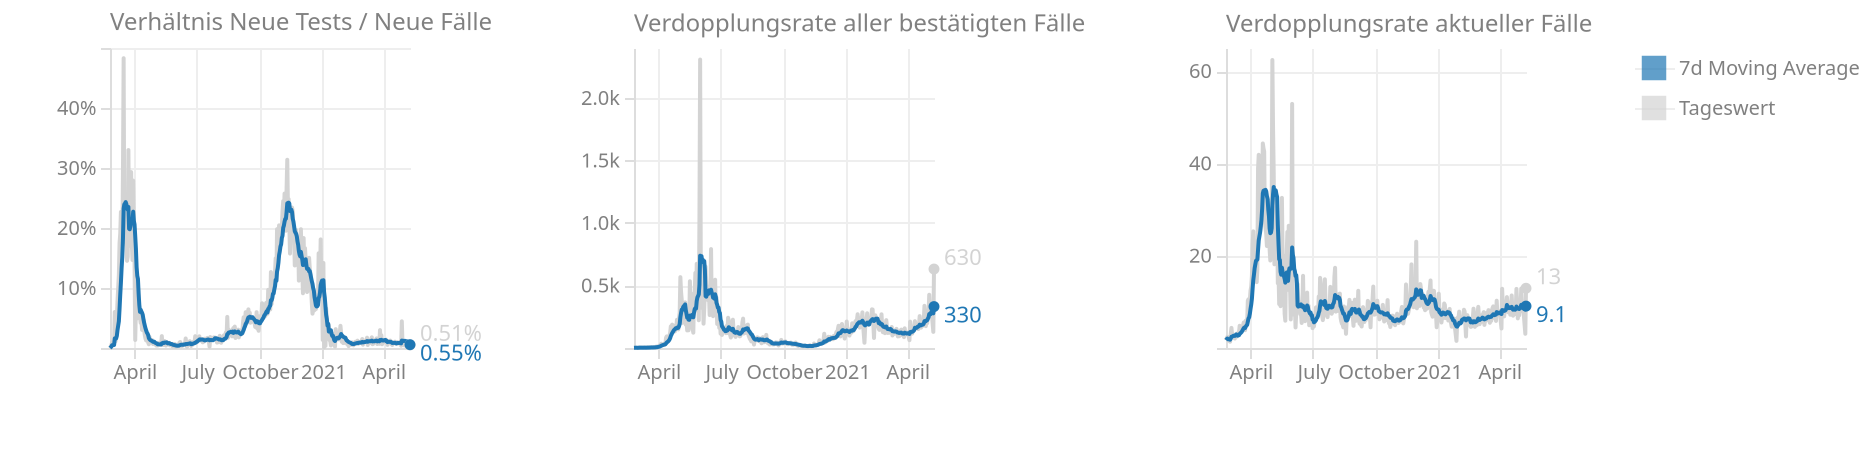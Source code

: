 {
  "$schema": "https://vega.github.io/schema/vega-lite/v5.json",
  "config": {
    "axis": {
      "domainColor": "#ddd",
      "grid": true,
      "gridColor": "#eee",
      "labelBound": true,
      "labelColor": "gray",
      "minExtent": 50,
      "tickColor": "#ddd"
    },
    "title": {
      "anchor": "start",
      "color": "gray",
      "dx": 50,
      "dy": 0,
      "fontSize": 12,
      "fontWeight": "normal"
    },
    "view": {
      "continuousHeight": 300,
      "continuousWidth": 400,
      "strokeWidth": 0
    }
  },
  "data": {
    "name": "data-efd1b5fba4a5753476e2f655ea834a0b"
  },
  "datasets": {
    "data-793b2339a016668726e02e8737965916": [
      {
        "label": "Tageswert"
      },
      {
        "label": "7d Moving Average"
      }
    ],
    "data-efd1b5fba4a5753476e2f655ea834a0b": [
      {
        "dataTime": "2020-02-25T14:30:00",
        "total_active": 2.0,
        "total_confirmed": 2,
        "total_death": 0,
        "total_recovered": 0.0,
        "total_tests": 218
      },
      {
        "dataTime": "2020-02-27T17:15:00",
        "total_active": 3.0,
        "total_confirmed": 3,
        "total_death": 0,
        "total_recovered": 0.0,
        "total_tests": 447
      },
      {
        "dataTime": "2020-02-28T16:30:00",
        "total_active": 6.0,
        "total_confirmed": 6,
        "total_death": 0,
        "total_recovered": 0.0,
        "total_tests": 763
      },
      {
        "dataTime": "2020-03-02T18:00:00",
        "total_active": 18.0,
        "total_confirmed": 18,
        "total_death": 0,
        "total_recovered": 0.0,
        "total_tests": 2683
      },
      {
        "dataTime": "2020-03-03T16:00:00",
        "total_active": 24.0,
        "total_confirmed": 24,
        "total_death": 0,
        "total_recovered": 0.0,
        "total_tests": 2683
      },
      {
        "dataTime": "2020-03-04T18:00:00",
        "total_active": 29.0,
        "total_confirmed": 29,
        "total_death": 0,
        "total_recovered": 0.0,
        "total_tests": 3138
      },
      {
        "dataTime": "2020-03-05T15:00:00",
        "total_active": 41.0,
        "total_confirmed": 41,
        "total_death": 0,
        "total_recovered": 0.0,
        "total_tests": 3711
      },
      {
        "dataTime": "2020-03-06T15:00:00",
        "total_active": 55.0,
        "total_confirmed": 55,
        "total_death": 0,
        "total_recovered": 0.0,
        "total_tests": 4000
      },
      {
        "dataTime": "2020-03-07T15:00:00",
        "total_active": 79.0,
        "total_confirmed": 79,
        "total_death": 0,
        "total_recovered": 0.0,
        "total_tests": 4308
      },
      {
        "dataTime": "2020-03-09T15:00:00",
        "total_active": 129.0,
        "total_confirmed": 131,
        "total_death": 0,
        "total_recovered": 2.0,
        "total_tests": 4734
      },
      {
        "dataTime": "2020-03-10T15:00:00",
        "total_active": 178.0,
        "total_confirmed": 182,
        "total_death": 0,
        "total_recovered": 4.0,
        "total_tests": 5026
      },
      {
        "dataTime": "2020-03-11T15:00:00",
        "total_active": 242.0,
        "total_confirmed": 246,
        "total_death": 0,
        "total_recovered": 4.0,
        "total_tests": 5362
      },
      {
        "dataTime": "2020-03-12T15:00:00",
        "total_active": 356.0,
        "total_confirmed": 361,
        "total_death": 1,
        "total_recovered": 4.0,
        "total_tests": 5869
      },
      {
        "dataTime": "2020-03-13T15:00:00",
        "total_active": 497.0,
        "total_confirmed": 504,
        "total_death": 1,
        "total_recovered": 6.0,
        "total_tests": 6582
      },
      {
        "dataTime": "2020-03-14T15:00:00",
        "total_active": 648.0,
        "total_confirmed": 655,
        "total_death": 1,
        "total_recovered": 6.0,
        "total_tests": 7467
      },
      {
        "dataTime": "2020-03-15T15:00:00",
        "total_active": 853.0,
        "total_confirmed": 860,
        "total_death": 1,
        "total_recovered": 6.0,
        "total_tests": 8167
      },
      {
        "dataTime": "2020-03-16T15:00:00",
        "total_active": 1007.0,
        "total_confirmed": 1016,
        "total_death": 3,
        "total_recovered": 6.0,
        "total_tests": 8490
      },
      {
        "dataTime": "2020-03-17T15:00:00",
        "total_active": 1320.0,
        "total_confirmed": 1332,
        "total_death": 3,
        "total_recovered": 9.0,
        "total_tests": 10278
      },
      {
        "dataTime": "2020-03-18T15:00:00",
        "total_active": 1633.0,
        "total_confirmed": 1646,
        "total_death": 4,
        "total_recovered": 9.0,
        "total_tests": 11977
      },
      {
        "dataTime": "2020-03-19T14:30:00",
        "total_active": 1998.0,
        "total_confirmed": 2013,
        "total_death": 6,
        "total_recovered": 9.0,
        "total_tests": 13724
      },
      {
        "dataTime": "2020-03-20T14:30:00",
        "total_active": 2373.0,
        "total_confirmed": 2388,
        "total_death": 6,
        "total_recovered": 9.0,
        "total_tests": 15613
      },
      {
        "dataTime": "2020-03-21T15:00:00",
        "total_active": 2797.0,
        "total_confirmed": 2814,
        "total_death": 8,
        "total_recovered": 9.0,
        "total_tests": 18545
      },
      {
        "dataTime": "2020-03-22T15:00:00",
        "total_active": 3219.0,
        "total_confirmed": 3244,
        "total_death": 16,
        "total_recovered": 9.0,
        "total_tests": 21368
      },
      {
        "dataTime": "2020-03-23T15:00:00",
        "total_active": 3894.0,
        "total_confirmed": 3924,
        "total_death": 21,
        "total_recovered": 9.0,
        "total_tests": 23429
      },
      {
        "dataTime": "2020-03-24T15:00:00",
        "total_active": 4839.0,
        "total_confirmed": 4876,
        "total_death": 28,
        "total_recovered": 9.0,
        "total_tests": 28391
      },
      {
        "dataTime": "2020-03-25T15:00:00",
        "total_active": 5520.0,
        "total_confirmed": 5560,
        "total_death": 31,
        "total_recovered": 9.0,
        "total_tests": 32407
      },
      {
        "dataTime": "2020-03-26T15:00:00",
        "total_active": 6340.0,
        "total_confirmed": 6398,
        "total_death": 49,
        "total_recovered": 9.0,
        "total_tests": 35995
      },
      {
        "dataTime": "2020-03-27T15:00:00",
        "total_active": 7338.0,
        "total_confirmed": 7399,
        "total_death": 52,
        "total_recovered": 9.0,
        "total_tests": 39552
      },
      {
        "dataTime": "2020-03-28T15:00:00",
        "total_active": 7918.0,
        "total_confirmed": 7995,
        "total_death": 68,
        "total_recovered": 9.0,
        "total_tests": 42750
      },
      {
        "dataTime": "2020-03-27T15:00:00",
        "total_active": 7374.0,
        "total_confirmed": 7441,
        "total_death": 58,
        "total_recovered": 9.0,
        "total_tests": 39552
      },
      {
        "dataTime": "2020-03-29T15:00:00",
        "total_active": 7971.0,
        "total_confirmed": 8536,
        "total_death": 86,
        "total_recovered": 479.0,
        "total_tests": 46441
      },
      {
        "dataTime": "2020-03-30T15:00:00",
        "total_active": 8633.0,
        "total_confirmed": 9377,
        "total_death": 108,
        "total_recovered": 636.0,
        "total_tests": 49455
      },
      {
        "dataTime": "2020-03-31T15:00:00",
        "total_active": 8751.0,
        "total_confirmed": 9974,
        "total_death": 128,
        "total_recovered": 1095.0,
        "total_tests": 52344
      },
      {
        "dataTime": "2020-04-01T15:00:00",
        "total_active": 8900.0,
        "total_confirmed": 10482,
        "total_death": 146,
        "total_recovered": 1436.0,
        "total_tests": 55863
      },
      {
        "dataTime": "2020-04-02T15:00:00",
        "total_active": 9060.0,
        "total_confirmed": 10967,
        "total_death": 158,
        "total_recovered": 1749.0,
        "total_tests": 92190
      },
      {
        "dataTime": "2020-04-03T15:00:00",
        "total_active": 9193.0,
        "total_confirmed": 11383,
        "total_death": 168,
        "total_recovered": 2022.0,
        "total_tests": 98343
      },
      {
        "dataTime": "2020-04-04T15:00:00",
        "total_active": 8972.0,
        "total_confirmed": 11665,
        "total_death": 186,
        "total_recovered": 2507.0,
        "total_tests": 104134
      },
      {
        "dataTime": "2020-04-05T15:00:00",
        "total_active": 8705.0,
        "total_confirmed": 11907,
        "total_death": 204,
        "total_recovered": 2998.0,
        "total_tests": 108416
      },
      {
        "dataTime": "2020-04-06T15:00:00",
        "total_active": 8523.0,
        "total_confirmed": 12206,
        "total_death": 220,
        "total_recovered": 3463.0,
        "total_tests": 111296
      },
      {
        "dataTime": "2020-04-07T15:00:00",
        "total_active": 8230.0,
        "total_confirmed": 12519,
        "total_death": 243,
        "total_recovered": 4046.0,
        "total_tests": 115235
      },
      {
        "dataTime": "2020-04-08T15:00:00",
        "total_active": 8067.0,
        "total_confirmed": 12852,
        "total_death": 273,
        "total_recovered": 4512.0,
        "total_tests": 120755
      },
      {
        "dataTime": "2020-04-09T15:00:00",
        "total_active": 7603.0,
        "total_confirmed": 13138,
        "total_death": 295,
        "total_recovered": 5240.0,
        "total_tests": 126287
      },
      {
        "dataTime": "2020-04-10T15:00:00",
        "total_active": 7109.0,
        "total_confirmed": 13492,
        "total_death": 319,
        "total_recovered": 6064.0,
        "total_tests": 134743
      },
      {
        "dataTime": "2020-04-11T15:00:00",
        "total_active": 6835.0,
        "total_confirmed": 13776,
        "total_death": 337,
        "total_recovered": 6604.0,
        "total_tests": 140975
      },
      {
        "dataTime": "2020-04-12T15:00:00",
        "total_active": 6557.0,
        "total_confirmed": 13894,
        "total_death": 350,
        "total_recovered": 6987.0,
        "total_tests": 144877
      },
      {
        "dataTime": "2020-04-13T15:00:00",
        "total_active": 6288.0,
        "total_confirmed": 13999,
        "total_death": 368,
        "total_recovered": 7343.0,
        "total_tests": 148412
      },
      {
        "dataTime": "2020-04-14T15:00:00",
        "total_active": 6142.0,
        "total_confirmed": 14159,
        "total_death": 384,
        "total_recovered": 7633.0,
        "total_tests": 151796
      },
      {
        "dataTime": "2020-04-15T15:00:00",
        "total_active": 5830.0,
        "total_confirmed": 14321,
        "total_death": 393,
        "total_recovered": 8098.0,
        "total_tests": 156801
      },
      {
        "dataTime": "2020-04-16T15:00:00",
        "total_active": 5055.0,
        "total_confirmed": 14451,
        "total_death": 410,
        "total_recovered": 8986.0,
        "total_tests": 162816
      },
      {
        "dataTime": "2020-04-17T15:00:00",
        "total_active": 4418.0,
        "total_confirmed": 14553,
        "total_death": 431,
        "total_recovered": 9704.0,
        "total_tests": 169272
      },
      {
        "dataTime": "2020-04-18T15:00:00",
        "total_active": 3980.0,
        "total_confirmed": 14637,
        "total_death": 443,
        "total_recovered": 10214.0,
        "total_tests": 175932
      },
      {
        "dataTime": "2020-04-19T15:00:00",
        "total_active": 3743.0,
        "total_confirmed": 14696,
        "total_death": 452,
        "total_recovered": 10501.0,
        "total_tests": 179243
      },
      {
        "dataTime": "2020-04-20T15:00:00",
        "total_active": 3654.0,
        "total_confirmed": 14755,
        "total_death": 470,
        "total_recovered": 10631.0,
        "total_tests": 182949
      },
      {
        "dataTime": "2020-04-21T15:00:00",
        "total_active": 3348.0,
        "total_confirmed": 14810,
        "total_death": 491,
        "total_recovered": 10971.0,
        "total_tests": 189018
      },
      {
        "dataTime": "2020-04-22T15:00:00",
        "total_active": 3051.0,
        "total_confirmed": 14889,
        "total_death": 510,
        "total_recovered": 11328.0,
        "total_tests": 201794
      },
      {
        "dataTime": "2020-04-23T15:00:00",
        "total_active": 2747.0,
        "total_confirmed": 14963,
        "total_death": 522,
        "total_recovered": 11694.0,
        "total_tests": 205835
      },
      {
        "dataTime": "2020-04-24T15:00:00",
        "total_active": 2636.0,
        "total_confirmed": 15038,
        "total_death": 530,
        "total_recovered": 11872.0,
        "total_tests": 212686
      },
      {
        "dataTime": "2020-04-25T15:00:00",
        "total_active": 2478.0,
        "total_confirmed": 15117,
        "total_death": 536,
        "total_recovered": 12103.0,
        "total_tests": 221089
      },
      {
        "dataTime": "2020-04-26T15:00:00",
        "total_active": 2351.0,
        "total_confirmed": 15175,
        "total_death": 542,
        "total_recovered": 12282.0,
        "total_tests": 227631
      },
      {
        "dataTime": "2020-04-27T15:00:00",
        "total_active": 2328.0,
        "total_confirmed": 15239,
        "total_death": 549,
        "total_recovered": 12362.0,
        "total_tests": 232537
      },
      {
        "dataTime": "2020-04-28T15:00:00",
        "total_active": 2137.0,
        "total_confirmed": 15286,
        "total_death": 569,
        "total_recovered": 12580.0,
        "total_tests": 239578
      },
      {
        "dataTime": "2020-04-29T15:00:00",
        "total_active": 1993.0,
        "total_confirmed": 15352,
        "total_death": 580,
        "total_recovered": 12779.0,
        "total_tests": 247754
      },
      {
        "dataTime": "2020-04-30T15:00:00",
        "total_active": 1933.0,
        "total_confirmed": 15424,
        "total_death": 584,
        "total_recovered": 12907.0,
        "total_tests": 256399
      },
      {
        "dataTime": "2020-05-01T15:00:00",
        "total_active": 1789.0,
        "total_confirmed": 15470,
        "total_death": 589,
        "total_recovered": 13092.0,
        "total_tests": 264079
      },
      {
        "dataTime": "2020-05-02T15:00:00",
        "total_active": 1732.0,
        "total_confirmed": 15508,
        "total_death": 596,
        "total_recovered": 13180.0,
        "total_tests": 269619
      },
      {
        "dataTime": "2020-05-03T15:00:00",
        "total_active": 1701.0,
        "total_confirmed": 15527,
        "total_death": 598,
        "total_recovered": 13228.0,
        "total_tests": 274355
      },
      {
        "dataTime": "2020-05-04T15:00:00",
        "total_active": 1635.0,
        "total_confirmed": 15551,
        "total_death": 600,
        "total_recovered": 13316.0,
        "total_tests": 279071
      },
      {
        "dataTime": "2020-05-05T15:00:00",
        "total_active": 1511.0,
        "total_confirmed": 15579,
        "total_death": 606,
        "total_recovered": 13462.0,
        "total_tests": 285883
      },
      {
        "dataTime": "2020-05-06T15:00:00",
        "total_active": 1386.0,
        "total_confirmed": 15633,
        "total_death": 608,
        "total_recovered": 13639.0,
        "total_tests": 292254
      },
      {
        "dataTime": "2020-05-07T15:00:00",
        "total_active": 1358.0,
        "total_confirmed": 15665,
        "total_death": 609,
        "total_recovered": 13698.0,
        "total_tests": 297894
      },
      {
        "dataTime": "2020-05-08T15:00:00",
        "total_active": 1264.0,
        "total_confirmed": 15714,
        "total_death": 614,
        "total_recovered": 13836.0,
        "total_tests": 304069
      },
      {
        "dataTime": "2020-05-09T15:00:00",
        "total_active": 1213.0,
        "total_confirmed": 15756,
        "total_death": 615,
        "total_recovered": 13928.0,
        "total_tests": 311690
      },
      {
        "dataTime": "2020-05-10T15:00:00",
        "total_active": 1177.0,
        "total_confirmed": 15786,
        "total_death": 618,
        "total_recovered": 13991.0,
        "total_tests": 316508
      },
      {
        "dataTime": "2020-05-11T15:00:00",
        "total_active": 1164.0,
        "total_confirmed": 15845,
        "total_death": 620,
        "total_recovered": 14061.0,
        "total_tests": 319484
      },
      {
        "dataTime": "2020-05-12T15:00:00",
        "total_active": 1123.0,
        "total_confirmed": 15894,
        "total_death": 623,
        "total_recovered": 14148.0,
        "total_tests": 329314
      },
      {
        "dataTime": "2020-05-13T15:00:00",
        "total_active": 1045.0,
        "total_confirmed": 15973,
        "total_death": 624,
        "total_recovered": 14304.0,
        "total_tests": 336252
      },
      {
        "dataTime": "2020-05-14T15:00:00",
        "total_active": 983.0,
        "total_confirmed": 16014,
        "total_death": 626,
        "total_recovered": 14405.0,
        "total_tests": 344606
      },
      {
        "dataTime": "2020-05-15T15:00:00",
        "total_active": 994.0,
        "total_confirmed": 16093,
        "total_death": 628,
        "total_recovered": 14471.0,
        "total_tests": 351351
      },
      {
        "dataTime": "2020-05-16T15:00:00",
        "total_active": 993.0,
        "total_confirmed": 16146,
        "total_death": 629,
        "total_recovered": 14524.0,
        "total_tests": 357393
      },
      {
        "dataTime": "2020-05-17T15:00:00",
        "total_active": 975.0,
        "total_confirmed": 16167,
        "total_death": 629,
        "total_recovered": 14563.0,
        "total_tests": 362509
      },
      {
        "dataTime": "2020-05-18T15:00:00",
        "total_active": 958.0,
        "total_confirmed": 16201,
        "total_death": 629,
        "total_recovered": 14614.0,
        "total_tests": 365873
      },
      {
        "dataTime": "2020-05-19T15:00:00",
        "total_active": 951.0,
        "total_confirmed": 16261,
        "total_death": 632,
        "total_recovered": 14678.0,
        "total_tests": 372435
      },
      {
        "dataTime": "2020-05-21T15:00:00",
        "total_active": 751.0,
        "total_confirmed": 16335,
        "total_death": 633,
        "total_recovered": 14951.0,
        "total_tests": 385607
      },
      {
        "dataTime": "2020-05-20T15:00:00",
        "total_active": 780.0,
        "total_confirmed": 16295,
        "total_death": 633,
        "total_recovered": 14882.0,
        "total_tests": 379592
      },
      {
        "dataTime": "2020-05-22T15:00:00",
        "total_active": 748.0,
        "total_confirmed": 16388,
        "total_death": 635,
        "total_recovered": 15005.0,
        "total_tests": 390488
      },
      {
        "dataTime": "2020-05-23T15:00:00",
        "total_active": 740.0,
        "total_confirmed": 16414,
        "total_death": 639,
        "total_recovered": 15035.0,
        "total_tests": 396363
      },
      {
        "dataTime": "2020-05-24T15:00:00",
        "total_active": 737.0,
        "total_confirmed": 16440,
        "total_death": 640,
        "total_recovered": 15063.0,
        "total_tests": 401857
      },
      {
        "dataTime": "2020-05-25T15:00:00",
        "total_active": 680.0,
        "total_confirmed": 16459,
        "total_death": 641,
        "total_recovered": 15138.0,
        "total_tests": 405341
      },
      {
        "dataTime": "2020-05-26T15:00:00",
        "total_active": 672.0,
        "total_confirmed": 16497,
        "total_death": 643,
        "total_recovered": 15182.0,
        "total_tests": 411185
      },
      {
        "dataTime": "2020-05-27T15:00:00",
        "total_active": 641.0,
        "total_confirmed": 16514,
        "total_death": 645,
        "total_recovered": 15228.0,
        "total_tests": 418706
      },
      {
        "dataTime": "2020-05-28T15:00:00",
        "total_active": 590.0,
        "total_confirmed": 16544,
        "total_death": 668,
        "total_recovered": 15286.0,
        "total_tests": 427372
      },
      {
        "dataTime": "2020-05-29T15:00:00",
        "total_active": 560.0,
        "total_confirmed": 16575,
        "total_death": 668,
        "total_recovered": 15347.0,
        "total_tests": 434302
      },
      {
        "dataTime": "2020-05-30T18:00:00",
        "total_active": 439.0,
        "total_confirmed": 16627,
        "total_death": 668,
        "total_recovered": 15520.0,
        "total_tests": 442143
      },
      {
        "dataTime": "2020-05-31T15:30:00",
        "total_active": 377.0,
        "total_confirmed": 16638,
        "total_death": 668,
        "total_recovered": 15593.0,
        "total_tests": 448534
      },
      {
        "dataTime": "2020-06-01T15:00:00",
        "total_active": 379.0,
        "total_confirmed": 16643,
        "total_death": 668,
        "total_recovered": 15596.0,
        "total_tests": 451820
      },
      {
        "dataTime": "2020-06-02T15:00:00",
        "total_active": 366.0,
        "total_confirmed": 16664,
        "total_death": 669,
        "total_recovered": 15629.0,
        "total_tests": 456378
      },
      {
        "dataTime": "2020-06-03T15:00:00",
        "total_active": 358.0,
        "total_confirmed": 16700,
        "total_death": 670,
        "total_recovered": 15672.0,
        "total_tests": 462958
      },
      {
        "dataTime": "2020-06-04T15:00:00",
        "total_active": 344.0,
        "total_confirmed": 16731,
        "total_death": 670,
        "total_recovered": 15717.0,
        "total_tests": 471466
      },
      {
        "dataTime": "2020-06-05T15:00:00",
        "total_active": 343.0,
        "total_confirmed": 16757,
        "total_death": 672,
        "total_recovered": 15742.0,
        "total_tests": 479449
      },
      {
        "dataTime": "2020-06-06T15:00:00",
        "total_active": 356.0,
        "total_confirmed": 16817,
        "total_death": 672,
        "total_recovered": 15789.0,
        "total_tests": 485912
      },
      {
        "dataTime": "2020-06-07T15:00:00",
        "total_active": 389.0,
        "total_confirmed": 16854,
        "total_death": 672,
        "total_recovered": 15793.0,
        "total_tests": 489597
      },
      {
        "dataTime": "2020-06-08T15:00:00",
        "total_active": 368.0,
        "total_confirmed": 16879,
        "total_death": 672,
        "total_recovered": 15839.0,
        "total_tests": 494761
      },
      {
        "dataTime": "2020-06-09T15:00:00",
        "total_active": 350.0,
        "total_confirmed": 16897,
        "total_death": 672,
        "total_recovered": 15875.0,
        "total_tests": 500921
      },
      {
        "dataTime": "2020-06-10T15:00:00",
        "total_active": 337.0,
        "total_confirmed": 16920,
        "total_death": 673,
        "total_recovered": 15910.0,
        "total_tests": 506344
      },
      {
        "dataTime": "2020-06-11T15:00:00",
        "total_active": 322.0,
        "total_confirmed": 16945,
        "total_death": 674,
        "total_recovered": 15949.0,
        "total_tests": 512501
      },
      {
        "dataTime": "2020-06-12T15:00:00",
        "total_active": 310.0,
        "total_confirmed": 16970,
        "total_death": 675,
        "total_recovered": 15985.0,
        "total_tests": 516581
      },
      {
        "dataTime": "2020-06-13T15:00:00",
        "total_active": 312.0,
        "total_confirmed": 17001,
        "total_death": 677,
        "total_recovered": 16012.0,
        "total_tests": 520976
      },
      {
        "dataTime": "2020-06-14T15:30:00",
        "total_active": 293.0,
        "total_confirmed": 17029,
        "total_death": 677,
        "total_recovered": 16059.0,
        "total_tests": 524840
      },
      {
        "dataTime": "2020-06-15T15:00:00",
        "total_active": 330.0,
        "total_confirmed": 17074,
        "total_death": 678,
        "total_recovered": 16066.0,
        "total_tests": 527670
      },
      {
        "dataTime": "2020-06-16T15:00:00",
        "total_active": 332.0,
        "total_confirmed": 17102,
        "total_death": 681,
        "total_recovered": 16089.0,
        "total_tests": 532700
      },
      {
        "dataTime": "2020-06-17T15:00:00",
        "total_active": 331.0,
        "total_confirmed": 17117,
        "total_death": 687,
        "total_recovered": 16099.0,
        "total_tests": 540615
      },
      {
        "dataTime": "2020-06-18T15:00:00",
        "total_active": 366.0,
        "total_confirmed": 17155,
        "total_death": 688,
        "total_recovered": 16101.0,
        "total_tests": 545927
      },
      {
        "dataTime": "2020-06-19T15:00:00",
        "total_active": 358.0,
        "total_confirmed": 17187,
        "total_death": 688,
        "total_recovered": 16141.0,
        "total_tests": 552130
      },
      {
        "dataTime": "2020-06-20T15:00:00",
        "total_active": 371.0,
        "total_confirmed": 17234,
        "total_death": 688,
        "total_recovered": 16175.0,
        "total_tests": 558208
      },
      {
        "dataTime": "2020-06-21T15:00:00",
        "total_active": 374.0,
        "total_confirmed": 17261,
        "total_death": 690,
        "total_recovered": 16197.0,
        "total_tests": 560584
      },
      {
        "dataTime": "2020-06-22T15:00:00",
        "total_active": 371.0,
        "total_confirmed": 17302,
        "total_death": 690,
        "total_recovered": 16241.0,
        "total_tests": 565800
      },
      {
        "dataTime": "2020-06-23T15:00:00",
        "total_active": 370.0,
        "total_confirmed": 17324,
        "total_death": 693,
        "total_recovered": 16261.0,
        "total_tests": 572473
      },
      {
        "dataTime": "2020-06-24T15:00:00",
        "total_active": 395.0,
        "total_confirmed": 17370,
        "total_death": 693,
        "total_recovered": 16282.0,
        "total_tests": 578584
      },
      {
        "dataTime": "2020-06-25T15:00:00",
        "total_active": 382.0,
        "total_confirmed": 17400,
        "total_death": 698,
        "total_recovered": 16320.0,
        "total_tests": 584243
      },
      {
        "dataTime": "2020-06-26T15:00:00",
        "total_active": 417.0,
        "total_confirmed": 17463,
        "total_death": 698,
        "total_recovered": 16348.0,
        "total_tests": 590442
      },
      {
        "dataTime": "2020-06-27T15:00:00",
        "total_active": 456.0,
        "total_confirmed": 17527,
        "total_death": 700,
        "total_recovered": 16371.0,
        "total_tests": 597495
      },
      {
        "dataTime": "2020-06-28T15:00:00",
        "total_active": 471.0,
        "total_confirmed": 17574,
        "total_death": 702,
        "total_recovered": 16401.0,
        "total_tests": 602520
      },
      {
        "dataTime": "2020-06-29T15:00:00",
        "total_active": 527.0,
        "total_confirmed": 17650,
        "total_death": 703,
        "total_recovered": 16420.0,
        "total_tests": 606375
      },
      {
        "dataTime": "2020-06-30T15:00:00",
        "total_active": 523.0,
        "total_confirmed": 17706,
        "total_death": 705,
        "total_recovered": 16478.0,
        "total_tests": 612756
      },
      {
        "dataTime": "2020-07-01T15:00:00",
        "total_active": 618.0,
        "total_confirmed": 17814,
        "total_death": 705,
        "total_recovered": 16491.0,
        "total_tests": 620866
      },
      {
        "dataTime": "2020-07-02T15:00:00",
        "total_active": 677.0,
        "total_confirmed": 17896,
        "total_death": 705,
        "total_recovered": 16514.0,
        "total_tests": 628700
      },
      {
        "dataTime": "2020-07-03T15:00:00",
        "total_active": 753.0,
        "total_confirmed": 18016,
        "total_death": 705,
        "total_recovered": 16558.0,
        "total_tests": 635505
      },
      {
        "dataTime": "2020-07-04T15:00:00",
        "total_active": 805.0,
        "total_confirmed": 18117,
        "total_death": 705,
        "total_recovered": 16607.0,
        "total_tests": 642679
      },
      {
        "dataTime": "2020-07-05T15:00:00",
        "total_active": 896.0,
        "total_confirmed": 18217,
        "total_death": 706,
        "total_recovered": 16615.0,
        "total_tests": 647804
      },
      {
        "dataTime": "2020-07-06T15:00:00",
        "total_active": 941.0,
        "total_confirmed": 18294,
        "total_death": 706,
        "total_recovered": 16647.0,
        "total_tests": 654105
      },
      {
        "dataTime": "2020-07-07T15:00:00",
        "total_active": 984.0,
        "total_confirmed": 18376,
        "total_death": 706,
        "total_recovered": 16686.0,
        "total_tests": 660149
      },
      {
        "dataTime": "2020-07-08T15:00:00",
        "total_active": 1045.0,
        "total_confirmed": 18472,
        "total_death": 706,
        "total_recovered": 16721.0,
        "total_tests": 668220
      },
      {
        "dataTime": "2020-07-09T15:00:00",
        "total_active": 1117.0,
        "total_confirmed": 18581,
        "total_death": 706,
        "total_recovered": 16758.0,
        "total_tests": 675727
      },
      {
        "dataTime": "2020-07-10T15:00:00",
        "total_active": 1140.0,
        "total_confirmed": 18654,
        "total_death": 706,
        "total_recovered": 16808.0,
        "total_tests": 683484
      },
      {
        "dataTime": "2020-07-11T15:00:00",
        "total_active": 1193.0,
        "total_confirmed": 18763,
        "total_death": 706,
        "total_recovered": 16864.0,
        "total_tests": 691709
      },
      {
        "dataTime": "2020-07-12T15:00:00",
        "total_active": 1157.0,
        "total_confirmed": 18817,
        "total_death": 708,
        "total_recovered": 16952.0,
        "total_tests": 696740
      },
      {
        "dataTime": "2020-07-13T15:00:00",
        "total_active": 1169.0,
        "total_confirmed": 18877,
        "total_death": 708,
        "total_recovered": 17000.0,
        "total_tests": 700616
      },
      {
        "dataTime": "2020-07-14T15:00:00",
        "total_active": 1203.0,
        "total_confirmed": 18985,
        "total_death": 709,
        "total_recovered": 17073.0,
        "total_tests": 708128
      },
      {
        "dataTime": "2020-07-15T15:00:00",
        "total_active": 1226.0,
        "total_confirmed": 19111,
        "total_death": 710,
        "total_recovered": 17175.0,
        "total_tests": 716293
      },
      {
        "dataTime": "2020-07-16T15:00:00",
        "total_active": 1316.0,
        "total_confirmed": 19271,
        "total_death": 711,
        "total_recovered": 17244.0,
        "total_tests": 726345
      },
      {
        "dataTime": "2020-07-17T15:00:00",
        "total_active": 1361.0,
        "total_confirmed": 19407,
        "total_death": 711,
        "total_recovered": 17335.0,
        "total_tests": 734413
      },
      {
        "dataTime": "2020-07-18T15:00:00",
        "total_active": 1297.0,
        "total_confirmed": 19509,
        "total_death": 711,
        "total_recovered": 17501.0,
        "total_tests": 743090
      },
      {
        "dataTime": "2020-07-19T15:00:00",
        "total_active": 1259.0,
        "total_confirmed": 19569,
        "total_death": 711,
        "total_recovered": 17599.0,
        "total_tests": 748669
      },
      {
        "dataTime": "2020-07-20T15:00:00",
        "total_active": 1300.0,
        "total_confirmed": 19670,
        "total_death": 711,
        "total_recovered": 17659.0,
        "total_tests": 798436
      },
      {
        "dataTime": "2020-07-21T15:00:00",
        "total_active": 1375.0,
        "total_confirmed": 19801,
        "total_death": 710,
        "total_recovered": 17716.0,
        "total_tests": 805600
      },
      {
        "dataTime": "2020-07-22T15:00:00",
        "total_active": 1383.0,
        "total_confirmed": 19943,
        "total_death": 711,
        "total_recovered": 17849.0,
        "total_tests": 814681
      },
      {
        "dataTime": "2020-07-23T15:00:00",
        "total_active": 1447.0,
        "total_confirmed": 20101,
        "total_death": 711,
        "total_recovered": 17943.0,
        "total_tests": 826031
      },
      {
        "dataTime": "2020-07-24T15:00:00",
        "total_active": 1471.0,
        "total_confirmed": 20224,
        "total_death": 711,
        "total_recovered": 18042.0,
        "total_tests": 833841
      },
      {
        "dataTime": "2020-07-25T15:00:00",
        "total_active": 1497.0,
        "total_confirmed": 20332,
        "total_death": 711,
        "total_recovered": 18124.0,
        "total_tests": 840890
      },
      {
        "dataTime": "2020-07-26T15:00:00",
        "total_active": 1535.0,
        "total_confirmed": 20456,
        "total_death": 712,
        "total_recovered": 18209.0,
        "total_tests": 847898
      },
      {
        "dataTime": "2020-07-27T15:00:00",
        "total_active": 1582.0,
        "total_confirmed": 20541,
        "total_death": 713,
        "total_recovered": 18246.0,
        "total_tests": 853169
      },
      {
        "dataTime": "2020-07-28T15:00:00",
        "total_active": 1589.0,
        "total_confirmed": 20681,
        "total_death": 713,
        "total_recovered": 18379.0,
        "total_tests": 861206
      },
      {
        "dataTime": "2020-07-29T15:00:00",
        "total_active": 1593.0,
        "total_confirmed": 20837,
        "total_death": 716,
        "total_recovered": 18528.0,
        "total_tests": 870602
      },
      {
        "dataTime": "2020-07-30T15:00:00",
        "total_active": 1643.0,
        "total_confirmed": 20989,
        "total_death": 718,
        "total_recovered": 18628.0,
        "total_tests": 880036
      },
      {
        "dataTime": "2020-07-31T15:00:00",
        "total_active": 1607.0,
        "total_confirmed": 21083,
        "total_death": 718,
        "total_recovered": 18758.0,
        "total_tests": 890461
      },
      {
        "dataTime": "2020-08-01T15:00:00",
        "total_active": 1565.0,
        "total_confirmed": 21194,
        "total_death": 718,
        "total_recovered": 18911.0,
        "total_tests": 897819
      },
      {
        "dataTime": "2020-08-02T15:00:00",
        "total_active": 1564.0,
        "total_confirmed": 21266,
        "total_death": 718,
        "total_recovered": 18984.0,
        "total_tests": 905314
      },
      {
        "dataTime": "2020-08-03T15:00:00",
        "total_active": 1548.0,
        "total_confirmed": 21329,
        "total_death": 718,
        "total_recovered": 19063.0,
        "total_tests": 910437
      },
      {
        "dataTime": "2020-08-04T15:00:00",
        "total_active": 1403.0,
        "total_confirmed": 21458,
        "total_death": 719,
        "total_recovered": 19336.0,
        "total_tests": 916778
      },
      {
        "dataTime": "2020-08-05T15:00:00",
        "total_active": 1382.0,
        "total_confirmed": 21565,
        "total_death": 719,
        "total_recovered": 19464.0,
        "total_tests": 923902
      },
      {
        "dataTime": "2020-08-06T15:00:00",
        "total_active": 1366.0,
        "total_confirmed": 21681,
        "total_death": 719,
        "total_recovered": 19596.0,
        "total_tests": 937275
      },
      {
        "dataTime": "2020-08-07T15:00:00",
        "total_active": 1397.0,
        "total_confirmed": 21807,
        "total_death": 720,
        "total_recovered": 19690.0,
        "total_tests": 947305
      },
      {
        "dataTime": "2020-08-08T15:00:00",
        "total_active": 1388.0,
        "total_confirmed": 21921,
        "total_death": 721,
        "total_recovered": 19812.0,
        "total_tests": 955239
      },
      {
        "dataTime": "2020-08-09T15:00:00",
        "total_active": 1360.0,
        "total_confirmed": 22004,
        "total_death": 721,
        "total_recovered": 19923.0,
        "total_tests": 961868
      },
      {
        "dataTime": "2020-08-10T15:00:00",
        "total_active": 1353.0,
        "total_confirmed": 22086,
        "total_death": 723,
        "total_recovered": 20010.0,
        "total_tests": 965758
      },
      {
        "dataTime": "2020-08-11T15:00:00",
        "total_active": 1394.0,
        "total_confirmed": 22240,
        "total_death": 723,
        "total_recovered": 20123.0,
        "total_tests": 974508
      },
      {
        "dataTime": "2020-08-12T15:00:00",
        "total_active": 1430.0,
        "total_confirmed": 22422,
        "total_death": 724,
        "total_recovered": 20268.0,
        "total_tests": 983018
      },
      {
        "dataTime": "2020-08-13T15:00:00",
        "total_active": 1572.0,
        "total_confirmed": 22643,
        "total_death": 725,
        "total_recovered": 20346.0,
        "total_tests": 991508
      },
      {
        "dataTime": "2020-08-14T15:00:00",
        "total_active": 1657.0,
        "total_confirmed": 22881,
        "total_death": 725,
        "total_recovered": 20499.0,
        "total_tests": 1003432
      },
      {
        "dataTime": "2020-08-15T15:00:00",
        "total_active": 1833.0,
        "total_confirmed": 23188,
        "total_death": 728,
        "total_recovered": 20627.0,
        "total_tests": 1009354
      },
      {
        "dataTime": "2020-08-16T15:00:00",
        "total_active": 1934.0,
        "total_confirmed": 23343,
        "total_death": 728,
        "total_recovered": 20681.0,
        "total_tests": 1018490
      },
      {
        "dataTime": "2020-08-17T15:00:00",
        "total_active": 2021.0,
        "total_confirmed": 23515,
        "total_death": 729,
        "total_recovered": 20765.0,
        "total_tests": 1024067
      },
      {
        "dataTime": "2020-08-19T15:00:00",
        "total_active": 2446.0,
        "total_confirmed": 24133,
        "total_death": 729,
        "total_recovered": 20958.0,
        "total_tests": 1048216
      },
      {
        "dataTime": "2020-08-20T15:00:00",
        "total_active": 2613.0,
        "total_confirmed": 24435,
        "total_death": 729,
        "total_recovered": 21093.0,
        "total_tests": 1061437
      },
      {
        "dataTime": "2020-08-21T15:00:00",
        "total_active": 2738.0,
        "total_confirmed": 24728,
        "total_death": 730,
        "total_recovered": 21260.0,
        "total_tests": 1075409
      },
      {
        "dataTime": "2020-08-22T15:00:00",
        "total_active": 2818.0,
        "total_confirmed": 24956,
        "total_death": 732,
        "total_recovered": 21406.0,
        "total_tests": 1087155
      },
      {
        "dataTime": "2020-08-23T15:00:00",
        "total_active": 2907.0,
        "total_confirmed": 25197,
        "total_death": 732,
        "total_recovered": 21558.0,
        "total_tests": 1094987
      },
      {
        "dataTime": "2020-08-24T15:00:00",
        "total_active": 3014.0,
        "total_confirmed": 25404,
        "total_death": 733,
        "total_recovered": 21657.0,
        "total_tests": 1101206
      },
      {
        "dataTime": "2020-08-25T15:00:00",
        "total_active": 3073.0,
        "total_confirmed": 25694,
        "total_death": 733,
        "total_recovered": 21888.0,
        "total_tests": 1110089
      },
      {
        "dataTime": "2020-08-26T15:00:00",
        "total_active": 3141.0,
        "total_confirmed": 26019,
        "total_death": 733,
        "total_recovered": 22145.0,
        "total_tests": 1119199
      },
      {
        "dataTime": "2020-08-27T15:00:00",
        "total_active": 3203.0,
        "total_confirmed": 26253,
        "total_death": 733,
        "total_recovered": 22317.0,
        "total_tests": 1133243
      },
      {
        "dataTime": "2020-08-28T15:00:00",
        "total_active": 3202.0,
        "total_confirmed": 26529,
        "total_death": 733,
        "total_recovered": 22594.0,
        "total_tests": 1147944
      },
      {
        "dataTime": "2020-08-30T15:00:00",
        "total_active": 3227.0,
        "total_confirmed": 27030,
        "total_death": 733,
        "total_recovered": 23070.0,
        "total_tests": 1172092
      },
      {
        "dataTime": "2020-08-31T15:00:00",
        "total_active": 3335.0,
        "total_confirmed": 27294,
        "total_death": 733,
        "total_recovered": 23226.0,
        "total_tests": 1180711
      },
      {
        "dataTime": "2020-09-01T15:00:00",
        "total_active": 3215.0,
        "total_confirmed": 27514,
        "total_death": 734,
        "total_recovered": 23565.0,
        "total_tests": 1193127
      },
      {
        "dataTime": "2020-09-02T15:00:00",
        "total_active": 3385.0,
        "total_confirmed": 27939,
        "total_death": 734,
        "total_recovered": 23820.0,
        "total_tests": 1210568
      },
      {
        "dataTime": "2020-09-03T15:00:00",
        "total_active": 3461.0,
        "total_confirmed": 28367,
        "total_death": 735,
        "total_recovered": 24171.0,
        "total_tests": 1225257
      },
      {
        "dataTime": "2020-09-04T15:00:00",
        "total_active": 3399.0,
        "total_confirmed": 28647,
        "total_death": 735,
        "total_recovered": 24513.0,
        "total_tests": 1236489
      },
      {
        "dataTime": "2020-09-05T15:00:00",
        "total_active": 3379.0,
        "total_confirmed": 28942,
        "total_death": 735,
        "total_recovered": 24828.0,
        "total_tests": 1247807
      },
      {
        "dataTime": "2020-09-06T15:00:00",
        "total_active": 3356.0,
        "total_confirmed": 29135,
        "total_death": 736,
        "total_recovered": 25043.0,
        "total_tests": 1255825
      },
      {
        "dataTime": "2020-09-07T15:00:00",
        "total_active": 3527.0,
        "total_confirmed": 29573,
        "total_death": 746,
        "total_recovered": 25300.0,
        "total_tests": 1266223
      },
      {
        "dataTime": "2020-09-08T15:00:00",
        "total_active": 3722.0,
        "total_confirmed": 30098,
        "total_death": 747,
        "total_recovered": 25629.0,
        "total_tests": 1276477
      },
      {
        "dataTime": "2020-09-09T15:00:00",
        "total_active": 4124.0,
        "total_confirmed": 30635,
        "total_death": 747,
        "total_recovered": 25764.0,
        "total_tests": 1288059
      },
      {
        "dataTime": "2020-09-10T15:00:00",
        "total_active": 4522.0,
        "total_confirmed": 31313,
        "total_death": 748,
        "total_recovered": 26043.0,
        "total_tests": 1303030
      },
      {
        "dataTime": "2020-09-11T15:00:00",
        "total_active": 5129.0,
        "total_confirmed": 32136,
        "total_death": 750,
        "total_recovered": 26257.0,
        "total_tests": 1316819
      },
      {
        "dataTime": "2020-09-12T15:00:00",
        "total_active": 5394.0,
        "total_confirmed": 32727,
        "total_death": 754,
        "total_recovered": 26579.0,
        "total_tests": 1331493
      },
      {
        "dataTime": "2020-09-13T15:00:00",
        "total_active": 5673.0,
        "total_confirmed": 33189,
        "total_death": 756,
        "total_recovered": 26760.0,
        "total_tests": 1342066
      },
      {
        "dataTime": "2020-09-14T15:00:00",
        "total_active": 5950.0,
        "total_confirmed": 33717,
        "total_death": 757,
        "total_recovered": 27010.0,
        "total_tests": 1351408
      },
      {
        "dataTime": "2020-09-15T15:00:00",
        "total_active": 6450.0,
        "total_confirmed": 34561,
        "total_death": 757,
        "total_recovered": 27354.0,
        "total_tests": 1364508
      },
      {
        "dataTime": "2020-09-16T15:00:00",
        "total_active": 6897.0,
        "total_confirmed": 35310,
        "total_death": 758,
        "total_recovered": 27655.0,
        "total_tests": 1379839
      },
      {
        "dataTime": "2020-09-17T15:00:00",
        "total_active": 7406.0,
        "total_confirmed": 36208,
        "total_death": 758,
        "total_recovered": 28044.0,
        "total_tests": 1395111
      },
      {
        "dataTime": "2020-09-18T15:00:00",
        "total_active": 7788.0,
        "total_confirmed": 37002,
        "total_death": 763,
        "total_recovered": 28451.0,
        "total_tests": 1413965
      },
      {
        "dataTime": "2020-09-19T15:00:00",
        "total_active": 8106.0,
        "total_confirmed": 37832,
        "total_death": 765,
        "total_recovered": 28961.0,
        "total_tests": 1432099
      },
      {
        "dataTime": "2020-09-20T15:00:00",
        "total_active": 8429.0,
        "total_confirmed": 38424,
        "total_death": 766,
        "total_recovered": 29229.0,
        "total_tests": 1444683
      },
      {
        "dataTime": "2020-09-21T15:00:00",
        "total_active": 8780.0,
        "total_confirmed": 39063,
        "total_death": 767,
        "total_recovered": 29516.0,
        "total_tests": 1458095
      },
      {
        "dataTime": "2020-09-22T15:00:00",
        "total_active": 8619.0,
        "total_confirmed": 39702,
        "total_death": 771,
        "total_recovered": 30312.0,
        "total_tests": 1472647
      },
      {
        "dataTime": "2020-09-24T15:00:00",
        "total_active": 8715.0,
        "total_confirmed": 41159,
        "total_death": 783,
        "total_recovered": 31661.0,
        "total_tests": 1507782
      },
      {
        "dataTime": "2020-09-25T15:00:00",
        "total_active": 8787.0,
        "total_confirmed": 41874,
        "total_death": 786,
        "total_recovered": 32301.0,
        "total_tests": 1528191
      },
      {
        "dataTime": "2020-09-26T15:00:00",
        "total_active": 8616.0,
        "total_confirmed": 42557,
        "total_death": 787,
        "total_recovered": 33154.0,
        "total_tests": 1545634
      },
      {
        "dataTime": "2020-09-27T15:00:00",
        "total_active": 8770.0,
        "total_confirmed": 43146,
        "total_death": 787,
        "total_recovered": 33589.0,
        "total_tests": 1555499
      },
      {
        "dataTime": "2020-09-28T15:00:00",
        "total_active": 8773.0,
        "total_confirmed": 43615,
        "total_death": 790,
        "total_recovered": 34052.0,
        "total_tests": 1569992
      },
      {
        "dataTime": "2020-09-29T15:00:00",
        "total_active": 8787.0,
        "total_confirmed": 44499,
        "total_death": 796,
        "total_recovered": 34916.0,
        "total_tests": 1586578
      },
      {
        "dataTime": "2020-09-30T15:00:00",
        "total_active": 8957.0,
        "total_confirmed": 45400,
        "total_death": 799,
        "total_recovered": 35644.0,
        "total_tests": 1617987
      },
      {
        "dataTime": "2020-10-01T15:00:00",
        "total_active": 8860.0,
        "total_confirmed": 46138,
        "total_death": 802,
        "total_recovered": 36476.0,
        "total_tests": 1636573
      },
      {
        "dataTime": "2020-10-02T15:00:00",
        "total_active": 9042.0,
        "total_confirmed": 47031,
        "total_death": 803,
        "total_recovered": 37186.0,
        "total_tests": 1658412
      },
      {
        "dataTime": "2020-10-03T15:00:00",
        "total_active": 9007.0,
        "total_confirmed": 47861,
        "total_death": 809,
        "total_recovered": 38045.0,
        "total_tests": 1673868
      },
      {
        "dataTime": "2020-10-04T15:00:00",
        "total_active": 9053.0,
        "total_confirmed": 48495,
        "total_death": 813,
        "total_recovered": 38629.0,
        "total_tests": 1686373
      },
      {
        "dataTime": "2020-10-05T15:00:00",
        "total_active": 9506.0,
        "total_confirmed": 49382,
        "total_death": 818,
        "total_recovered": 39058.0,
        "total_tests": 1698268
      },
      {
        "dataTime": "2020-10-06T15:00:00",
        "total_active": 9673.0,
        "total_confirmed": 50285,
        "total_death": 822,
        "total_recovered": 39790.0,
        "total_tests": 1716505
      },
      {
        "dataTime": "2020-10-07T15:00:00",
        "total_active": 10154.0,
        "total_confirmed": 51483,
        "total_death": 830,
        "total_recovered": 40499.0,
        "total_tests": 1735094
      },
      {
        "dataTime": "2020-10-08T15:00:00",
        "total_active": 10549.0,
        "total_confirmed": 52676,
        "total_death": 838,
        "total_recovered": 41289.0,
        "total_tests": 1756856
      },
      {
        "dataTime": "2020-10-09T15:00:00",
        "total_active": 10792.0,
        "total_confirmed": 53673,
        "total_death": 842,
        "total_recovered": 42039.0,
        "total_tests": 1775431
      },
      {
        "dataTime": "2020-10-10T15:00:00",
        "total_active": 11062.0,
        "total_confirmed": 54743,
        "total_death": 852,
        "total_recovered": 42829.0,
        "total_tests": 1795447
      },
      {
        "dataTime": "2020-10-11T15:00:00",
        "total_active": 11482.0,
        "total_confirmed": 55781,
        "total_death": 851,
        "total_recovered": 43448.0,
        "total_tests": 1809263
      },
      {
        "dataTime": "2020-10-12T15:00:00",
        "total_active": 11767.0,
        "total_confirmed": 56687,
        "total_death": 855,
        "total_recovered": 44065.0,
        "total_tests": 1822931
      },
      {
        "dataTime": "2020-10-13T15:00:00",
        "total_active": 12114.0,
        "total_confirmed": 57924,
        "total_death": 861,
        "total_recovered": 44949.0,
        "total_tests": 1844639
      },
      {
        "dataTime": "2020-10-14T15:00:00",
        "total_active": 12857.0,
        "total_confirmed": 59575,
        "total_death": 872,
        "total_recovered": 45846.0,
        "total_tests": 1861672
      },
      {
        "dataTime": "2020-10-15T15:00:00",
        "total_active": 13252.0,
        "total_confirmed": 60927,
        "total_death": 877,
        "total_recovered": 46798.0,
        "total_tests": 1881485
      },
      {
        "dataTime": "2020-10-16T15:00:00",
        "total_active": 14164.0,
        "total_confirmed": 62664,
        "total_death": 882,
        "total_recovered": 47618.0,
        "total_tests": 1902326
      },
      {
        "dataTime": "2020-10-17T15:00:00",
        "total_active": 14572.0,
        "total_confirmed": 64232,
        "total_death": 889,
        "total_recovered": 48771.0,
        "total_tests": 1926770
      },
      {
        "dataTime": "2020-10-18T15:00:00",
        "total_active": 15203.0,
        "total_confirmed": 65657,
        "total_death": 893,
        "total_recovered": 49561.0,
        "total_tests": 1938028
      },
      {
        "dataTime": "2020-10-19T15:00:00",
        "total_active": 15462.0,
        "total_confirmed": 66725,
        "total_death": 904,
        "total_recovered": 50359.0,
        "total_tests": 1952578
      },
      {
        "dataTime": "2020-10-20T15:00:00",
        "total_active": 16265.0,
        "total_confirmed": 68586,
        "total_death": 914,
        "total_recovered": 51407.0,
        "total_tests": 1972047
      },
      {
        "dataTime": "2020-10-21T15:00:00",
        "total_active": 17455.0,
        "total_confirmed": 70997,
        "total_death": 925,
        "total_recovered": 52617.0,
        "total_tests": 1993124
      },
      {
        "dataTime": "2020-10-22T15:00:00",
        "total_active": 18645.0,
        "total_confirmed": 73556,
        "total_death": 941,
        "total_recovered": 53970.0,
        "total_tests": 2018402
      },
      {
        "dataTime": "2020-10-23T15:00:00",
        "total_active": 20837.0,
        "total_confirmed": 76986,
        "total_death": 954,
        "total_recovered": 55195.0,
        "total_tests": 2046426
      },
      {
        "dataTime": "2020-10-24T15:00:00",
        "total_active": 22264.0,
        "total_confirmed": 80020,
        "total_death": 965,
        "total_recovered": 56791.0,
        "total_tests": 2070615
      },
      {
        "dataTime": "2020-10-25T15:00:00",
        "total_active": 23836.0,
        "total_confirmed": 82673,
        "total_death": 979,
        "total_recovered": 57858.0,
        "total_tests": 2088359
      },
      {
        "dataTime": "2020-10-26T15:00:00",
        "total_active": 25268.0,
        "total_confirmed": 85296,
        "total_death": 992,
        "total_recovered": 59036.0,
        "total_tests": 2111575
      },
      {
        "dataTime": "2020-10-27T15:00:00",
        "total_active": 26778.0,
        "total_confirmed": 88091,
        "total_death": 1005,
        "total_recovered": 60308.0,
        "total_tests": 2125687
      },
      {
        "dataTime": "2020-10-28T15:00:00",
        "total_active": 29184.0,
        "total_confirmed": 91895,
        "total_death": 1027,
        "total_recovered": 61684.0,
        "total_tests": 2153066
      },
      {
        "dataTime": "2020-10-29T15:00:00",
        "total_active": 32059.0,
        "total_confirmed": 96482,
        "total_death": 1057,
        "total_recovered": 63366.0,
        "total_tests": 2177572
      },
      {
        "dataTime": "2020-10-30T15:00:00",
        "total_active": 35814.0,
        "total_confirmed": 101883,
        "total_death": 1082,
        "total_recovered": 64987.0,
        "total_tests": 2203993
      },
      {
        "dataTime": "2020-10-31T15:00:00",
        "total_active": 38449.0,
        "total_confirmed": 106784,
        "total_death": 1109,
        "total_recovered": 67226.0,
        "total_tests": 2232735
      },
      {
        "dataTime": "2020-11-01T15:00:00",
        "total_active": 40797.0,
        "total_confirmed": 111263,
        "total_death": 1130,
        "total_recovered": 69336.0,
        "total_tests": 2256051
      },
      {
        "dataTime": "2020-11-02T15:00:00",
        "total_active": 42573.0,
        "total_confirmed": 115423,
        "total_death": 1159,
        "total_recovered": 71691.0,
        "total_tests": 2279501
      },
      {
        "dataTime": "2020-11-03T15:00:00",
        "total_active": 45073.0,
        "total_confirmed": 120557,
        "total_death": 1192,
        "total_recovered": 74292.0,
        "total_tests": 2305382
      },
      {
        "dataTime": "2020-11-04T15:00:00",
        "total_active": 48983.0,
        "total_confirmed": 127246,
        "total_death": 1227,
        "total_recovered": 77036.0,
        "total_tests": 2334815
      },
      {
        "dataTime": "2020-11-05T15:00:00",
        "total_active": 52262.0,
        "total_confirmed": 134134,
        "total_death": 1268,
        "total_recovered": 80604.0,
        "total_tests": 2362948
      },
      {
        "dataTime": "2020-11-06T15:00:00",
        "total_active": 56250.0,
        "total_confirmed": 141297,
        "total_death": 1340,
        "total_recovered": 83707.0,
        "total_tests": 2396015
      },
      {
        "dataTime": "2020-11-07T15:00:00",
        "total_active": 59320.0,
        "total_confirmed": 148970,
        "total_death": 1377,
        "total_recovered": 88273.0,
        "total_tests": 2425825
      },
      {
        "dataTime": "2020-11-08T15:00:00",
        "total_active": 61389.0,
        "total_confirmed": 154519,
        "total_death": 1411,
        "total_recovered": 91719.0,
        "total_tests": 2452692
      },
      {
        "dataTime": "2020-11-09T15:00:00",
        "total_active": 63593.0,
        "total_confirmed": 159674,
        "total_death": 1454,
        "total_recovered": 94627.0,
        "total_tests": 2479068
      },
      {
        "dataTime": "2020-11-10T15:00:00",
        "total_active": 66583.0,
        "total_confirmed": 166745,
        "total_death": 1499,
        "total_recovered": 98663.0,
        "total_tests": 2505608
      },
      {
        "dataTime": "2020-11-11T15:00:00",
        "total_active": 71327.0,
        "total_confirmed": 176650,
        "total_death": 1564,
        "total_recovered": 103759.0,
        "total_tests": 2537179
      },
      {
        "dataTime": "2020-11-12T15:00:00",
        "total_active": 76103.0,
        "total_confirmed": 185586,
        "total_death": 1608,
        "total_recovered": 107875.0,
        "total_tests": 2575405
      },
      {
        "dataTime": "2020-11-13T15:00:00",
        "total_active": 79219.0,
        "total_confirmed": 193608,
        "total_death": 1661,
        "total_recovered": 112728.0,
        "total_tests": 2607733
      },
      {
        "dataTime": "2020-11-14T15:00:00",
        "total_active": 79585.0,
        "total_confirmed": 200746,
        "total_death": 1746,
        "total_recovered": 119415.0,
        "total_tests": 2642553
      },
      {
        "dataTime": "2020-11-15T15:00:00",
        "total_active": 77230.0,
        "total_confirmed": 204733,
        "total_death": 1829,
        "total_recovered": 125674.0,
        "total_tests": 2667880
      },
      {
        "dataTime": "2020-11-16T15:00:00",
        "total_active": 78723.0,
        "total_confirmed": 210281,
        "total_death": 1887,
        "total_recovered": 129671.0,
        "total_tests": 2694112
      },
      {
        "dataTime": "2020-11-17T15:00:00",
        "total_active": 77887.0,
        "total_confirmed": 216319,
        "total_death": 1945,
        "total_recovered": 136487.0,
        "total_tests": 2723162
      },
      {
        "dataTime": "2020-11-18T15:00:00",
        "total_active": 79282.0,
        "total_confirmed": 224074,
        "total_death": 2054,
        "total_recovered": 142738.0,
        "total_tests": 2756290
      },
      {
        "dataTime": "2020-11-19T15:00:00",
        "total_active": 79520.0,
        "total_confirmed": 231177,
        "total_death": 2116,
        "total_recovered": 149541.0,
        "total_tests": 2787606
      },
      {
        "dataTime": "2020-11-20T15:00:00",
        "total_active": 78920.0,
        "total_confirmed": 237627,
        "total_death": 2224,
        "total_recovered": 156483.0,
        "total_tests": 2820796
      },
      {
        "dataTime": "2020-11-21T15:00:00",
        "total_active": 78326.0,
        "total_confirmed": 243405,
        "total_death": 2328,
        "total_recovered": 162751.0,
        "total_tests": 2851604
      },
      {
        "dataTime": "2020-11-22T15:00:00",
        "total_active": 75861.0,
        "total_confirmed": 247509,
        "total_death": 2388,
        "total_recovered": 169260.0,
        "total_tests": 2881435
      },
      {
        "dataTime": "2020-11-23T15:00:00",
        "total_active": 72344.0,
        "total_confirmed": 250330,
        "total_death": 2459,
        "total_recovered": 175527.0,
        "total_tests": 2901857
      },
      {
        "dataTime": "2020-11-24T15:00:00",
        "total_active": 70644.0,
        "total_confirmed": 255841,
        "total_death": 2577,
        "total_recovered": 182620.0,
        "total_tests": 2929927
      },
      {
        "dataTime": "2020-11-25T15:00:00",
        "total_active": 69421.0,
        "total_confirmed": 261147,
        "total_death": 2667,
        "total_recovered": 189059.0,
        "total_tests": 2960496
      },
      {
        "dataTime": "2020-11-26T15:00:00",
        "total_active": 67544.0,
        "total_confirmed": 266659,
        "total_death": 2773,
        "total_recovered": 196342.0,
        "total_tests": 2993814
      },
      {
        "dataTime": "2020-11-27T15:00:00",
        "total_active": 65412.0,
        "total_confirmed": 271549,
        "total_death": 2886,
        "total_recovered": 203251.0,
        "total_tests": 3020862
      },
      {
        "dataTime": "2020-11-28T15:00:00",
        "total_active": 62349.0,
        "total_confirmed": 276064,
        "total_death": 3018,
        "total_recovered": 210697.0,
        "total_tests": 3061067
      },
      {
        "dataTime": "2020-11-29T15:00:00",
        "total_active": 59100.0,
        "total_confirmed": 279203,
        "total_death": 3105,
        "total_recovered": 216998.0,
        "total_tests": 3083264
      },
      {
        "dataTime": "2020-11-30T15:00:00",
        "total_active": 56039.0,
        "total_confirmed": 280915,
        "total_death": 3184,
        "total_recovered": 221692.0,
        "total_tests": 3098318
      },
      {
        "dataTime": "2020-12-01T15:00:00",
        "total_active": 54684.0,
        "total_confirmed": 285506,
        "total_death": 3325,
        "total_recovered": 227497.0,
        "total_tests": 3121510
      },
      {
        "dataTime": "2020-12-02T15:00:00",
        "total_active": 52320.0,
        "total_confirmed": 289423,
        "total_death": 3446,
        "total_recovered": 233657.0,
        "total_tests": 3149372
      },
      {
        "dataTime": "2020-12-03T15:00:00",
        "total_active": 51770.0,
        "total_confirmed": 293435,
        "total_death": 3538,
        "total_recovered": 238127.0,
        "total_tests": 3180666
      },
      {
        "dataTime": "2020-12-04T15:00:00",
        "total_active": 48624.0,
        "total_confirmed": 296050,
        "total_death": 3651,
        "total_recovered": 243775.0,
        "total_tests": 3209340
      },
      {
        "dataTime": "2020-12-05T15:00:00",
        "total_active": 46527.0,
        "total_confirmed": 299725,
        "total_death": 3757,
        "total_recovered": 249441.0,
        "total_tests": 3229393
      },
      {
        "dataTime": "2020-12-06T15:00:00",
        "total_active": 45452.0,
        "total_confirmed": 302057,
        "total_death": 3840,
        "total_recovered": 252765.0,
        "total_tests": 3247511
      },
      {
        "dataTime": "2020-12-07T15:00:00",
        "total_active": 43774.0,
        "total_confirmed": 304482,
        "total_death": 3897,
        "total_recovered": 256811.0,
        "total_tests": 3262088
      },
      {
        "dataTime": "2020-12-08T15:00:00",
        "total_active": 41048.0,
        "total_confirmed": 307364,
        "total_death": 4002,
        "total_recovered": 262314.0,
        "total_tests": 3281731
      },
      {
        "dataTime": "2020-12-09T15:00:00",
        "total_active": 39911.0,
        "total_confirmed": 309782,
        "total_death": 4056,
        "total_recovered": 265815.0,
        "total_tests": 3302082
      },
      {
        "dataTime": "2020-12-10T15:00:00",
        "total_active": 38558.0,
        "total_confirmed": 312386,
        "total_death": 4163,
        "total_recovered": 269665.0,
        "total_tests": 3329997
      },
      {
        "dataTime": "2020-12-11T15:00:00",
        "total_active": 37697.0,
        "total_confirmed": 315489,
        "total_death": 4289,
        "total_recovered": 273503.0,
        "total_tests": 3355391
      },
      {
        "dataTime": "2020-12-12T15:00:00",
        "total_active": 36147.0,
        "total_confirmed": 318445,
        "total_death": 4415,
        "total_recovered": 277883.0,
        "total_tests": 3386308
      },
      {
        "dataTime": "2020-12-13T15:00:00",
        "total_active": 36053.0,
        "total_confirmed": 321632,
        "total_death": 4473,
        "total_recovered": 281106.0,
        "total_tests": 3407510
      },
      {
        "dataTime": "2020-12-14T15:00:00",
        "total_active": 35257.0,
        "total_confirmed": 323961,
        "total_death": 4530,
        "total_recovered": 284174.0,
        "total_tests": 3425072
      },
      {
        "dataTime": "2020-12-15T15:00:00",
        "total_active": 34150.0,
        "total_confirmed": 326548,
        "total_death": 4648,
        "total_recovered": 287750.0,
        "total_tests": 3446109
      },
      {
        "dataTime": "2020-12-16T15:00:00",
        "total_active": 33586.0,
        "total_confirmed": 329392,
        "total_death": 4764,
        "total_recovered": 291042.0,
        "total_tests": 3474856
      },
      {
        "dataTime": "2020-12-17T15:00:00",
        "total_active": 32199.0,
        "total_confirmed": 331496,
        "total_death": 4982,
        "total_recovered": 294315.0,
        "total_tests": 3503072
      },
      {
        "dataTime": "2020-12-18T15:00:00",
        "total_active": 30743.0,
        "total_confirmed": 333294,
        "total_death": 5127,
        "total_recovered": 297424.0,
        "total_tests": 3534486
      },
      {
        "dataTime": "2020-12-19T15:00:00",
        "total_active": 32065.0,
        "total_confirmed": 334616,
        "total_death": 5127,
        "total_recovered": 297424.0,
        "total_tests": 3534486
      },
      {
        "dataTime": "2020-12-19T15:00:00",
        "total_active": 29665.0,
        "total_confirmed": 335485,
        "total_death": 5209,
        "total_recovered": 300611.0,
        "total_tests": 3568286
      },
      {
        "dataTime": "2020-12-20T15:00:00",
        "total_active": 28477.0,
        "total_confirmed": 337041,
        "total_death": 5351,
        "total_recovered": 303213.0,
        "total_tests": 3593276
      },
      {
        "dataTime": "2020-12-21T15:00:00",
        "total_active": 27271.0,
        "total_confirmed": 338364,
        "total_death": 5435,
        "total_recovered": 305658.0,
        "total_tests": 3614233
      },
      {
        "dataTime": "2020-12-22T15:00:00",
        "total_active": 25638.0,
        "total_confirmed": 340773,
        "total_death": 5540,
        "total_recovered": 309595.0,
        "total_tests": 3643696
      },
      {
        "dataTime": "2020-12-23T15:00:00",
        "total_active": 24692.0,
        "total_confirmed": 343267,
        "total_death": 5654,
        "total_recovered": 312921.0,
        "total_tests": 3682136
      },
      {
        "dataTime": "2020-12-24T15:00:00",
        "total_active": 24172.0,
        "total_confirmed": 345869,
        "total_death": 5745,
        "total_recovered": 315952.0,
        "total_tests": 3712803
      },
      {
        "dataTime": "2020-12-25T15:00:00",
        "total_active": 23269.0,
        "total_confirmed": 347206,
        "total_death": 5783,
        "total_recovered": 318154.0,
        "total_tests": 3729944
      },
      {
        "dataTime": "2020-12-26T15:00:00",
        "total_active": 21870.0,
        "total_confirmed": 348466,
        "total_death": 5843,
        "total_recovered": 320753.0,
        "total_tests": 3747328
      },
      {
        "dataTime": "2020-12-27T15:00:00",
        "total_active": 21147.0,
        "total_confirmed": 350030,
        "total_death": 5881,
        "total_recovered": 323002.0,
        "total_tests": 3757237
      },
      {
        "dataTime": "2020-12-28T15:00:00",
        "total_active": 19065.0,
        "total_confirmed": 351764,
        "total_death": 5931,
        "total_recovered": 326768.0,
        "total_tests": 3778483
      },
      {
        "dataTime": "2020-12-29T15:00:00",
        "total_active": 18581.0,
        "total_confirmed": 353614,
        "total_death": 6059,
        "total_recovered": 328974.0,
        "total_tests": 3794046
      },
      {
        "dataTime": "2020-12-30T15:00:00",
        "total_active": 19774.0,
        "total_confirmed": 356913,
        "total_death": 6149,
        "total_recovered": 330990.0,
        "total_tests": 3812271
      },
      {
        "dataTime": "2020-12-31T15:00:00",
        "total_active": 20232.0,
        "total_confirmed": 359406,
        "total_death": 6222,
        "total_recovered": 332952.0,
        "total_tests": 3836920
      },
      {
        "dataTime": "2021-01-01T15:00:00",
        "total_active": 20461.0,
        "total_confirmed": 361623,
        "total_death": 6261,
        "total_recovered": 334901.0,
        "total_tests": 3857382
      },
      {
        "dataTime": "2021-01-02T15:00:00",
        "total_active": 19616.0,
        "total_confirmed": 362813,
        "total_death": 6275,
        "total_recovered": 336922.0,
        "total_tests": 3768447
      },
      {
        "dataTime": "2021-01-03T15:00:00",
        "total_active": 19365.0,
        "total_confirmed": 364520,
        "total_death": 6324,
        "total_recovered": 338831.0,
        "total_tests": 3780489
      },
      {
        "dataTime": "2021-01-04T15:00:00",
        "total_active": 19562.0,
        "total_confirmed": 366192,
        "total_death": 6357,
        "total_recovered": 340273.0,
        "total_tests": 5407690
      },
      {
        "dataTime": "2021-01-05T15:00:00",
        "total_active": 18825.0,
        "total_confirmed": 368321,
        "total_death": 6457,
        "total_recovered": 343039.0,
        "total_tests": 5725868
      },
      {
        "dataTime": "2021-01-06T15:00:00",
        "total_active": 19419.0,
        "total_confirmed": 370918,
        "total_death": 6525,
        "total_recovered": 344974.0,
        "total_tests": 6466812
      },
      {
        "dataTime": "2021-01-07T15:00:00",
        "total_active": 19577.0,
        "total_confirmed": 373046,
        "total_death": 6568,
        "total_recovered": 346901.0,
        "total_tests": 6499087
      },
      {
        "dataTime": "2021-01-08T15:00:00",
        "total_active": 19007.0,
        "total_confirmed": 374863,
        "total_death": 6641,
        "total_recovered": 349215.0,
        "total_tests": 6538823
      },
      {
        "dataTime": "2021-01-09T15:00:00",
        "total_active": 18924.0,
        "total_confirmed": 376993,
        "total_death": 6687,
        "total_recovered": 351382.0,
        "total_tests": 6644117
      },
      {
        "dataTime": "2021-01-10T15:00:00",
        "total_active": 17851.0,
        "total_confirmed": 378323,
        "total_death": 6723,
        "total_recovered": 353749.0,
        "total_tests": 6679036
      },
      {
        "dataTime": "2021-01-11T15:00:00",
        "total_active": 17385.0,
        "total_confirmed": 379662,
        "total_death": 6747,
        "total_recovered": 355530.0,
        "total_tests": 6714575
      },
      {
        "dataTime": "2021-01-12T15:00:00",
        "total_active": 17227.0,
        "total_confirmed": 381608,
        "total_death": 6819,
        "total_recovered": 357562.0,
        "total_tests": 6865442
      },
      {
        "dataTime": "2021-01-13T15:00:00",
        "total_active": 16523.0,
        "total_confirmed": 383083,
        "total_death": 6868,
        "total_recovered": 359692.0,
        "total_tests": 6989709
      },
      {
        "dataTime": "2021-01-14T15:00:00",
        "total_active": 14856.0,
        "total_confirmed": 384708,
        "total_death": 6921,
        "total_recovered": 362931.0,
        "total_tests": 7379973
      },
      {
        "dataTime": "2021-01-15T15:00:00",
        "total_active": 13750.0,
        "total_confirmed": 385951,
        "total_death": 6987,
        "total_recovered": 365214.0,
        "total_tests": 7459608
      },
      {
        "dataTime": "2021-01-16T15:00:00",
        "total_active": 12680.0,
        "total_confirmed": 387518,
        "total_death": 7053,
        "total_recovered": 367785.0,
        "total_tests": 7538732
      },
      {
        "dataTime": "2021-01-17T15:00:00",
        "total_active": 12419.0,
        "total_confirmed": 388719,
        "total_death": 7082,
        "total_recovered": 369218.0,
        "total_tests": 7590771
      },
      {
        "dataTime": "2021-01-18T15:00:00",
        "total_active": 11733.0,
        "total_confirmed": 389720,
        "total_death": 7122,
        "total_recovered": 370865.0,
        "total_tests": 7697762
      },
      {
        "dataTime": "2021-01-19T15:00:00",
        "total_active": 10647.0,
        "total_confirmed": 390936,
        "total_death": 7199,
        "total_recovered": 373090.0,
        "total_tests": 7878732
      },
      {
        "dataTime": "2021-01-20T15:00:00",
        "total_active": 10268.0,
        "total_confirmed": 392329,
        "total_death": 7237,
        "total_recovered": 374824.0,
        "total_tests": 8488882
      },
      {
        "dataTime": "2021-01-21T15:00:00",
        "total_active": 10360.0,
        "total_confirmed": 394008,
        "total_death": 7288,
        "total_recovered": 376360.0,
        "total_tests": 8542282
      },
      {
        "dataTime": "2021-01-22T15:00:00",
        "total_active": 9691.0,
        "total_confirmed": 395429,
        "total_death": 7330,
        "total_recovered": 378408.0,
        "total_tests": 8607152
      },
      {
        "dataTime": "2021-01-23T15:00:00",
        "total_active": 9292.0,
        "total_confirmed": 396929,
        "total_death": 7389,
        "total_recovered": 380248.0,
        "total_tests": 8683128
      },
      {
        "dataTime": "2021-01-24T15:00:00",
        "total_active": 9041.0,
        "total_confirmed": 398113,
        "total_death": 7418,
        "total_recovered": 381654.0,
        "total_tests": 8735122
      },
      {
        "dataTime": "2021-01-25T15:00:00",
        "total_active": 8433.0,
        "total_confirmed": 399084,
        "total_death": 7451,
        "total_recovered": 383200.0,
        "total_tests": 8802827
      },
      {
        "dataTime": "2021-01-26T15:00:00",
        "total_active": 8140.0,
        "total_confirmed": 400581,
        "total_death": 7515,
        "total_recovered": 384926.0,
        "total_tests": 8906083
      },
      {
        "dataTime": "2021-01-28T15:00:00",
        "total_active": 11968.0,
        "total_confirmed": 407362,
        "total_death": 7607,
        "total_recovered": 387787.0,
        "total_tests": 9089588
      },
      {
        "dataTime": "2021-01-29T15:00:00",
        "total_active": 11993.0,
        "total_confirmed": 409127,
        "total_death": 7658,
        "total_recovered": 389476.0,
        "total_tests": 9160616
      },
      {
        "dataTime": "2021-01-30T15:00:00",
        "total_active": 11633.0,
        "total_confirmed": 410412,
        "total_death": 7703,
        "total_recovered": 391076.0,
        "total_tests": 9286075
      },
      {
        "dataTime": "2021-01-31T15:00:00",
        "total_active": 11490.0,
        "total_confirmed": 411708,
        "total_death": 7721,
        "total_recovered": 392497.0,
        "total_tests": 9355779
      },
      {
        "dataTime": "2021-02-01T15:00:00",
        "total_active": 11214.0,
        "total_confirmed": 412739,
        "total_death": 7778,
        "total_recovered": 393747.0,
        "total_tests": 9481832
      },
      {
        "dataTime": "2021-02-02T15:00:00",
        "total_active": 10993.0,
        "total_confirmed": 414156,
        "total_death": 7847,
        "total_recovered": 395316.0,
        "total_tests": 9563229
      },
      {
        "dataTime": "2021-02-03T15:00:00",
        "total_active": 11079.0,
        "total_confirmed": 415690,
        "total_death": 7902,
        "total_recovered": 396709.0,
        "total_tests": 9745126
      },
      {
        "dataTime": "2021-02-04T15:00:00",
        "total_active": 11343.0,
        "total_confirmed": 417189,
        "total_death": 7936,
        "total_recovered": 397910.0,
        "total_tests": 9853428
      },
      {
        "dataTime": "2021-02-05T15:00:00",
        "total_active": 11315.0,
        "total_confirmed": 418617,
        "total_death": 7973,
        "total_recovered": 399329.0,
        "total_tests": 9940634
      },
      {
        "dataTime": "2021-02-06T15:00:00",
        "total_active": 11112.0,
        "total_confirmed": 419957,
        "total_death": 7994,
        "total_recovered": 400851.0,
        "total_tests": 10100523
      },
      {
        "dataTime": "2021-02-07T15:00:00",
        "total_active": 11180.0,
        "total_confirmed": 421245,
        "total_death": 8012,
        "total_recovered": 402053.0,
        "total_tests": 10313170
      },
      {
        "dataTime": "2021-02-08T15:00:00",
        "total_active": 10858.0,
        "total_confirmed": 422192,
        "total_death": 8032,
        "total_recovered": 403302.0,
        "total_tests": 10442158
      },
      {
        "dataTime": "2021-02-09T15:00:00",
        "total_active": 10399.0,
        "total_confirmed": 423146,
        "total_death": 8071,
        "total_recovered": 404676.0,
        "total_tests": 10752769
      },
      {
        "dataTime": "2021-02-11T15:00:00",
        "total_active": 11565.0,
        "total_confirmed": 426858,
        "total_death": 8138,
        "total_recovered": 407155.0,
        "total_tests": 11205451
      },
      {
        "dataTime": "2021-02-12T15:00:00",
        "total_active": 11474.0,
        "total_confirmed": 428070,
        "total_death": 8170,
        "total_recovered": 408426.0,
        "total_tests": 11409166
      },
      {
        "dataTime": "2021-02-13T15:00:00",
        "total_active": 11138.0,
        "total_confirmed": 429210,
        "total_death": 8195,
        "total_recovered": 409877.0,
        "total_tests": 11623487
      },
      {
        "dataTime": "2021-02-14T15:00:00",
        "total_active": 11096.0,
        "total_confirmed": 430506,
        "total_death": 8211,
        "total_recovered": 411199.0,
        "total_tests": 11763032
      },
      {
        "dataTime": "2021-02-15T15:00:00",
        "total_active": 11254.0,
        "total_confirmed": 431932,
        "total_death": 8221,
        "total_recovered": 412457.0,
        "total_tests": 11920050
      },
      {
        "dataTime": "2021-02-16T15:00:00",
        "total_active": 11047.0,
        "total_confirmed": 433215,
        "total_death": 8260,
        "total_recovered": 413908.0,
        "total_tests": 12211250
      },
      {
        "dataTime": "2021-02-17T15:00:00",
        "total_active": 11444.0,
        "total_confirmed": 434955,
        "total_death": 8290,
        "total_recovered": 415221.0,
        "total_tests": 12417609
      },
      {
        "dataTime": "2021-02-18T15:00:00",
        "total_active": 12211.0,
        "total_confirmed": 436954,
        "total_death": 8312,
        "total_recovered": 416431.0,
        "total_tests": 12691956
      },
      {
        "dataTime": "2021-02-19T15:00:00",
        "total_active": 13060.0,
        "total_confirmed": 439062,
        "total_death": 8348,
        "total_recovered": 417654.0,
        "total_tests": 12892721
      },
      {
        "dataTime": "2021-02-20T15:00:00",
        "total_active": 13351.0,
        "total_confirmed": 441002,
        "total_death": 8368,
        "total_recovered": 419283.0,
        "total_tests": 13128809
      },
      {
        "dataTime": "2021-02-21T15:00:00",
        "total_active": 13643.0,
        "total_confirmed": 442538,
        "total_death": 8386,
        "total_recovered": 420509.0,
        "total_tests": 13327784
      },
      {
        "dataTime": "2021-02-22T15:00:00",
        "total_active": 13472.0,
        "total_confirmed": 443680,
        "total_death": 8397,
        "total_recovered": 421811.0,
        "total_tests": 13420960
      },
      {
        "dataTime": "2021-02-23T15:00:00",
        "total_active": 13998.0,
        "total_confirmed": 445446,
        "total_death": 8434,
        "total_recovered": 423014.0,
        "total_tests": 13679356
      },
      {
        "dataTime": "2021-02-24T15:00:00",
        "total_active": 15094.0,
        "total_confirmed": 447912,
        "total_death": 8470,
        "total_recovered": 424348.0,
        "total_tests": 13940675
      },
      {
        "dataTime": "2021-02-25T15:00:00",
        "total_active": 16028.0,
        "total_confirmed": 450307,
        "total_death": 8493,
        "total_recovered": 425786.0,
        "total_tests": 14209576
      },
      {
        "dataTime": "2021-02-26T15:00:00",
        "total_active": 16697.0,
        "total_confirmed": 452469,
        "total_death": 8515,
        "total_recovered": 427257.0,
        "total_tests": 14432826
      },
      {
        "dataTime": "2021-02-27T15:00:00",
        "total_active": 17693.0,
        "total_confirmed": 455135,
        "total_death": 8538,
        "total_recovered": 428904.0,
        "total_tests": 14751767
      },
      {
        "dataTime": "2021-02-28T15:00:00",
        "total_active": 17844.0,
        "total_confirmed": 456820,
        "total_death": 8561,
        "total_recovered": 430415.0,
        "total_tests": 14907781
      },
      {
        "dataTime": "2021-03-01T15:00:00",
        "total_active": 17657.0,
        "total_confirmed": 458247,
        "total_death": 8574,
        "total_recovered": 432016.0,
        "total_tests": 15003345
      },
      {
        "dataTime": "2021-03-02T15:00:00",
        "total_active": 17735.0,
        "total_confirmed": 460213,
        "total_death": 8605,
        "total_recovered": 433873.0,
        "total_tests": 15358139
      },
      {
        "dataTime": "2021-03-03T15:00:00",
        "total_active": 18591.0,
        "total_confirmed": 462885,
        "total_death": 8625,
        "total_recovered": 435669.0,
        "total_tests": 15602870
      },
      {
        "dataTime": "2021-03-04T15:00:00",
        "total_active": 19587.0,
        "total_confirmed": 465441,
        "total_death": 8652,
        "total_recovered": 437202.0,
        "total_tests": 15864120
      },
      {
        "dataTime": "2021-03-05T15:00:00",
        "total_active": 20356.0,
        "total_confirmed": 468126,
        "total_death": 8669,
        "total_recovered": 439101.0,
        "total_tests": 16123615
      },
      {
        "dataTime": "2021-03-06T15:00:00",
        "total_active": 20726.0,
        "total_confirmed": 470729,
        "total_death": 8694,
        "total_recovered": 441309.0,
        "total_tests": 16374288
      },
      {
        "dataTime": "2021-03-07T15:00:00",
        "total_active": 20989.0,
        "total_confirmed": 472854,
        "total_death": 8713,
        "total_recovered": 443152.0,
        "total_tests": 16533132
      },
      {
        "dataTime": "2021-03-08T15:00:00",
        "total_active": 21191.0,
        "total_confirmed": 474955,
        "total_death": 8732,
        "total_recovered": 445032.0,
        "total_tests": 16655212
      },
      {
        "dataTime": "2021-03-09T15:00:00",
        "total_active": 21129.0,
        "total_confirmed": 476927,
        "total_death": 8757,
        "total_recovered": 447041.0,
        "total_tests": 17051119
      },
      {
        "dataTime": "2021-03-10T15:00:00",
        "total_active": 22432.0,
        "total_confirmed": 480261,
        "total_death": 8776,
        "total_recovered": 449053.0,
        "total_tests": 17329303
      },
      {
        "dataTime": "2021-03-11T15:00:00",
        "total_active": 23403.0,
        "total_confirmed": 483063,
        "total_death": 8798,
        "total_recovered": 450862.0,
        "total_tests": 17548957
      },
      {
        "dataTime": "2021-03-12T15:00:00",
        "total_active": 24191.0,
        "total_confirmed": 486100,
        "total_death": 8831,
        "total_recovered": 453078.0,
        "total_tests": 17906847
      },
      {
        "dataTime": "2021-03-13T15:00:00",
        "total_active": 24962.0,
        "total_confirmed": 489089,
        "total_death": 8856,
        "total_recovered": 455271.0,
        "total_tests": 18178608
      },
      {
        "dataTime": "2021-03-14T15:00:00",
        "total_active": 25344.0,
        "total_confirmed": 491483,
        "total_death": 8873,
        "total_recovered": 457266.0,
        "total_tests": 18346043
      },
      {
        "dataTime": "2021-03-15T15:00:00",
        "total_active": 25778.0,
        "total_confirmed": 493958,
        "total_death": 8892,
        "total_recovered": 459288.0,
        "total_tests": 18485146
      },
      {
        "dataTime": "2021-03-16T15:00:00",
        "total_active": 25546.0,
        "total_confirmed": 496209,
        "total_death": 8926,
        "total_recovered": 461737.0,
        "total_tests": 18840867
      },
      {
        "dataTime": "2021-03-17T15:00:00",
        "total_active": 26490.0,
        "total_confirmed": 499160,
        "total_death": 8956,
        "total_recovered": 463714.0,
        "total_tests": 19277527
      },
      {
        "dataTime": "2021-03-18T15:00:00",
        "total_active": 27981.0,
        "total_confirmed": 502947,
        "total_death": 8982,
        "total_recovered": 465984.0,
        "total_tests": 19576110
      },
      {
        "dataTime": "2021-03-19T15:00:00",
        "total_active": 28863.0,
        "total_confirmed": 506162,
        "total_death": 9024,
        "total_recovered": 468275.0,
        "total_tests": 19845558
      },
      {
        "dataTime": "2021-03-20T15:00:00",
        "total_active": 30199.0,
        "total_confirmed": 509935,
        "total_death": 9052,
        "total_recovered": 470684.0,
        "total_tests": 20123592
      },
      {
        "dataTime": "2021-03-21T15:00:00",
        "total_active": 30192.0,
        "total_confirmed": 512623,
        "total_death": 9074,
        "total_recovered": 473357.0,
        "total_tests": 20316556
      },
      {
        "dataTime": "2021-03-22T15:00:00",
        "total_active": 30870.0,
        "total_confirmed": 515186,
        "total_death": 9089,
        "total_recovered": 475227.0,
        "total_tests": 20476485
      },
      {
        "dataTime": "2021-03-23T15:00:00",
        "total_active": 30567.0,
        "total_confirmed": 517628,
        "total_death": 9121,
        "total_recovered": 477940.0,
        "total_tests": 20846292
      },
      {
        "dataTime": "2021-03-24T15:00:00",
        "total_active": 31245.0,
        "total_confirmed": 520993,
        "total_death": 9151,
        "total_recovered": 480597.0,
        "total_tests": 21147134
      },
      {
        "dataTime": "2021-03-25T15:00:00",
        "total_active": 31978.0,
        "total_confirmed": 524616,
        "total_death": 9178,
        "total_recovered": 483460.0,
        "total_tests": 21565462
      },
      {
        "dataTime": "2021-03-26T15:00:00",
        "total_active": 32683.0,
        "total_confirmed": 527971,
        "total_death": 9200,
        "total_recovered": 486088.0,
        "total_tests": 22051094
      },
      {
        "dataTime": "2021-03-27T15:00:00",
        "total_active": 34045.0,
        "total_confirmed": 532240,
        "total_death": 9231,
        "total_recovered": 488964.0,
        "total_tests": 22194436
      },
      {
        "dataTime": "2021-03-28T15:00:00",
        "total_active": 33725.0,
        "total_confirmed": 534600,
        "total_death": 9256,
        "total_recovered": 491619.0,
        "total_tests": 22455472
      },
      {
        "dataTime": "2021-03-29T15:00:00",
        "total_active": 34243.0,
        "total_confirmed": 537895,
        "total_death": 9275,
        "total_recovered": 494377.0,
        "total_tests": 22610260
      },
      {
        "dataTime": "2021-03-30T15:00:00",
        "total_active": 33816.0,
        "total_confirmed": 540940,
        "total_death": 9308,
        "total_recovered": 497816.0,
        "total_tests": 23093306
      },
      {
        "dataTime": "2021-03-31T15:00:00",
        "total_active": 33504.0,
        "total_confirmed": 543959,
        "total_death": 9339,
        "total_recovered": 501116.0,
        "total_tests": 23451521
      },
      {
        "dataTime": "2021-04-01T15:00:00",
        "total_active": 34071.0,
        "total_confirmed": 547168,
        "total_death": 9368,
        "total_recovered": 503729.0,
        "total_tests": 23805240
      },
      {
        "dataTime": "2021-04-02T15:00:00",
        "total_active": 34602.0,
        "total_confirmed": 550674,
        "total_death": 9397,
        "total_recovered": 506675.0,
        "total_tests": 24086423
      },
      {
        "dataTime": "2021-04-04T15:00:00",
        "total_active": 34792.0,
        "total_confirmed": 556883,
        "total_death": 9449,
        "total_recovered": 512642.0,
        "total_tests": 24647471
      },
      {
        "dataTime": "2021-04-05T15:00:00",
        "total_active": 33158.0,
        "total_confirmed": 558724,
        "total_death": 9482,
        "total_recovered": 516084.0,
        "total_tests": 24779805
      },
      {
        "dataTime": "2021-04-06T15:00:00",
        "total_active": 32642.0,
        "total_confirmed": 561361,
        "total_death": 9517,
        "total_recovered": 519202.0,
        "total_tests": 24999349
      },
      {
        "dataTime": "2021-04-07T15:00:00",
        "total_active": 31731.0,
        "total_confirmed": 564051,
        "total_death": 9546,
        "total_recovered": 522774.0,
        "total_tests": 25515997
      },
      {
        "dataTime": "2021-04-08T15:00:00",
        "total_active": 32212.0,
        "total_confirmed": 567480,
        "total_death": 9586,
        "total_recovered": 525682.0,
        "total_tests": 25868498
      },
      {
        "dataTime": "2021-04-09T15:00:00",
        "total_active": 31321.0,
        "total_confirmed": 570136,
        "total_death": 9624,
        "total_recovered": 529191.0,
        "total_tests": 26161838
      },
      {
        "dataTime": "2021-04-10T15:00:00",
        "total_active": 30528.0,
        "total_confirmed": 572729,
        "total_death": 9662,
        "total_recovered": 532539.0,
        "total_tests": 26478234
      },
      {
        "dataTime": "2021-04-11T15:00:00",
        "total_active": 32730.0,
        "total_confirmed": 575215,
        "total_death": 9687,
        "total_recovered": 532798.0,
        "total_tests": 26679075
      },
      {
        "dataTime": "2021-04-12T15:00:00",
        "total_active": 28766.0,
        "total_confirmed": 577081,
        "total_death": 9706,
        "total_recovered": 538609.0,
        "total_tests": 26848583
      },
      {
        "dataTime": "2021-04-13T15:00:00",
        "total_active": 27696.0,
        "total_confirmed": 579230,
        "total_death": 9748,
        "total_recovered": 541786.0,
        "total_tests": 27197861
      },
      {
        "dataTime": "2021-04-14T15:00:00",
        "total_active": 26999.0,
        "total_confirmed": 581767,
        "total_death": 9779,
        "total_recovered": 544989.0,
        "total_tests": 27703138
      },
      {
        "dataTime": "2021-04-15T15:00:00",
        "total_active": 26868.0,
        "total_confirmed": 584285,
        "total_death": 9813,
        "total_recovered": 547604.0,
        "total_tests": 28012081
      },
      {
        "dataTime": "2021-04-16T15:00:00",
        "total_active": 26244.0,
        "total_confirmed": 586557,
        "total_death": 9843,
        "total_recovered": 550470.0,
        "total_tests": 28298620
      },
      {
        "dataTime": "2021-04-17T15:00:00",
        "total_active": 26773.0,
        "total_confirmed": 589262,
        "total_death": 9870,
        "total_recovered": 552619.0,
        "total_tests": 28615969
      },
      {
        "dataTime": "2021-04-18T15:00:00",
        "total_active": 26349.0,
        "total_confirmed": 591465,
        "total_death": 9898,
        "total_recovered": 555218.0,
        "total_tests": 28823897
      },
      {
        "dataTime": "2021-04-19T15:00:00",
        "total_active": 25689.0,
        "total_confirmed": 593078,
        "total_death": 9922,
        "total_recovered": 557467.0,
        "total_tests": 29014550
      },
      {
        "dataTime": "2021-04-20T15:00:00",
        "total_active": 24761.0,
        "total_confirmed": 595212,
        "total_death": 9959,
        "total_recovered": 560492.0,
        "total_tests": 29335166
      },
      {
        "dataTime": "2021-04-21T15:00:00",
        "total_active": 24511.0,
        "total_confirmed": 597764,
        "total_death": 9997,
        "total_recovered": 563256.0,
        "total_tests": 29597609
      },
      {
        "dataTime": "2021-04-22T15:00:00",
        "total_active": 26463.0,
        "total_confirmed": 600002,
        "total_death": 10026,
        "total_recovered": 563513.0,
        "total_tests": 29905570
      },
      {
        "dataTime": "2021-04-23T15:00:00",
        "total_active": 23955.0,
        "total_confirmed": 602223,
        "total_death": 10055,
        "total_recovered": 568213.0,
        "total_tests": 30186461
      },
      {
        "dataTime": "2021-04-24T15:00:00",
        "total_active": 23824.0,
        "total_confirmed": 604578,
        "total_death": 10070,
        "total_recovered": 570684.0,
        "total_tests": 30489054
      },
      {
        "dataTime": "2021-04-25T15:00:00",
        "total_active": 23294.0,
        "total_confirmed": 606536,
        "total_death": 10087,
        "total_recovered": 573155.0,
        "total_tests": 30688612
      },
      {
        "dataTime": "2021-04-26T15:00:00",
        "total_active": 22471.0,
        "total_confirmed": 607786,
        "total_death": 10098,
        "total_recovered": 575217.0,
        "total_tests": 30836351
      },
      {
        "dataTime": "2021-04-27T15:00:00",
        "total_active": 21257.0,
        "total_confirmed": 609360,
        "total_death": 10126,
        "total_recovered": 577977.0,
        "total_tests": 31263052
      },
      {
        "dataTime": "2021-04-28T15:00:00",
        "total_active": 21309.0,
        "total_confirmed": 611791,
        "total_death": 10152,
        "total_recovered": 580330.0,
        "total_tests": 31317709
      },
      {
        "dataTime": "2021-04-29T15:00:00",
        "total_active": 20991.0,
        "total_confirmed": 613745,
        "total_death": 10179,
        "total_recovered": 582575.0,
        "total_tests": 31589724
      },
      {
        "dataTime": "2021-04-30T15:00:00",
        "total_active": 20916.0,
        "total_confirmed": 615898,
        "total_death": 10205,
        "total_recovered": 584777.0,
        "total_tests": 31892904
      },
      {
        "dataTime": "2021-05-01T15:00:00",
        "total_active": 20047.0,
        "total_confirmed": 617395,
        "total_death": 10233,
        "total_recovered": 587115.0,
        "total_tests": 32228406
      },
      {
        "dataTime": "2021-05-02T15:00:00",
        "total_active": 19246.0,
        "total_confirmed": 619025,
        "total_death": 10245,
        "total_recovered": 589534.0,
        "total_tests": 32383974
      },
      {
        "dataTime": "2021-05-03T15:00:00",
        "total_active": 18250.0,
        "total_confirmed": 620035,
        "total_death": 10260,
        "total_recovered": 591525.0,
        "total_tests": 32495877
      },
      {
        "dataTime": "2021-05-04T15:00:00",
        "total_active": 17431.0,
        "total_confirmed": 621406,
        "total_death": 10291,
        "total_recovered": 593684.0,
        "total_tests": 32895293
      },
      {
        "dataTime": "2021-05-05T15:00:00",
        "total_active": 16752.0,
        "total_confirmed": 622940,
        "total_death": 10311,
        "total_recovered": 595877.0,
        "total_tests": 33241683
      },
      {
        "dataTime": "2021-05-06T15:00:00",
        "total_active": 16046.0,
        "total_confirmed": 624301,
        "total_death": 10333,
        "total_recovered": 597922.0,
        "total_tests": 33702259
      },
      {
        "dataTime": "2021-05-09T15:00:00",
        "total_active": 13400.0,
        "total_confirmed": 627683,
        "total_death": 10382,
        "total_recovered": 603901.0,
        "total_tests": 34504177
      },
      {
        "dataTime": "2021-05-10T15:00:00",
        "total_active": 12540.0,
        "total_confirmed": 628373,
        "total_death": 10392,
        "total_recovered": 605441.0,
        "total_tests": 34639633
      }
    ]
  },
  "hconcat": [
    {
      "layer": [
        {
          "encoding": {
            "tooltip": [
              {
                "field": "date",
                "type": "temporal"
              },
              {
                "field": "diff",
                "type": "quantitative"
              }
            ],
            "x": {
              "field": "date",
              "title": "",
              "type": "temporal"
            },
            "y": {
              "field": "diff",
              "impute": {
                "method": "mean"
              },
              "title": "",
              "type": "quantitative"
            }
          },
          "height": 150,
          "mark": {
            "color": "lightgray",
            "size": 2,
            "strokeJoin": "round",
            "type": "line"
          },
          "transform": [
            {
              "as": "date",
              "field": "dataTime",
              "timeUnit": "yearmonthdate"
            },
            {
              "aggregate": [
                {
                  "as": "max_total_confirmed",
                  "field": "total_confirmed",
                  "op": "max"
                },
                {
                  "as": "max_total_active",
                  "field": "total_active",
                  "op": "max"
                },
                {
                  "as": "max_total_tests",
                  "field": "total_tests",
                  "op": "max"
                }
              ],
              "groupby": [
                "date"
              ]
            },
            {
              "frame": [
                -1,
                0
              ],
              "window": [
                {
                  "as": "rolling_max",
                  "field": "max_total_confirmed",
                  "op": "max"
                },
                {
                  "as": "rolling_min",
                  "field": "max_total_confirmed",
                  "op": "min"
                },
                {
                  "as": "rolling_max_tests",
                  "field": "max_total_tests",
                  "op": "max"
                },
                {
                  "as": "rolling_min_tests",
                  "field": "max_total_tests",
                  "op": "min"
                },
                {
                  "as": "rolling_active",
                  "field": "max_total_active",
                  "op": "last_value"
                }
              ]
            },
            {
              "as": "diff",
              "calculate": "(datum.rolling_max - datum.rolling_min) / max(100, (datum.rolling_max_tests - datum.rolling_min_tests))"
            }
          ],
          "width": 150
        },
        {
          "encoding": {
            "x": {
              "field": "date",
              "title": "",
              "type": "temporal"
            },
            "y": {
              "axis": {
                "format": "2%",
                "title": ""
              },
              "field": "rolling_mean",
              "type": "quantitative"
            }
          },
          "height": 150,
          "mark": {
            "color": "#1f77b4",
            "size": 2,
            "strokeJoin": "round",
            "type": "line"
          },
          "transform": [
            {
              "as": "date",
              "field": "dataTime",
              "timeUnit": "yearmonthdate"
            },
            {
              "aggregate": [
                {
                  "as": "max_total_confirmed",
                  "field": "total_confirmed",
                  "op": "max"
                },
                {
                  "as": "max_total_active",
                  "field": "total_active",
                  "op": "max"
                },
                {
                  "as": "max_total_tests",
                  "field": "total_tests",
                  "op": "max"
                }
              ],
              "groupby": [
                "date"
              ]
            },
            {
              "frame": [
                -1,
                0
              ],
              "window": [
                {
                  "as": "rolling_max",
                  "field": "max_total_confirmed",
                  "op": "max"
                },
                {
                  "as": "rolling_min",
                  "field": "max_total_confirmed",
                  "op": "min"
                },
                {
                  "as": "rolling_max_tests",
                  "field": "max_total_tests",
                  "op": "max"
                },
                {
                  "as": "rolling_min_tests",
                  "field": "max_total_tests",
                  "op": "min"
                },
                {
                  "as": "rolling_active",
                  "field": "max_total_active",
                  "op": "last_value"
                }
              ]
            },
            {
              "as": "diff",
              "calculate": "(datum.rolling_max - datum.rolling_min) / max(100, (datum.rolling_max_tests - datum.rolling_min_tests))"
            },
            {
              "frame": [
                7,
                0
              ],
              "window": [
                {
                  "as": "rolling_mean",
                  "field": "diff",
                  "op": "mean"
                }
              ]
            }
          ],
          "width": 150
        },
        {
          "encoding": {
            "text": {
              "field": "diff",
              "format": ".2%",
              "type": "quantitative"
            },
            "x": {
              "field": "date",
              "type": "temporal"
            },
            "y": {
              "field": "diff",
              "title": "",
              "type": "quantitative"
            }
          },
          "height": 150,
          "mark": {
            "align": "left",
            "color": "lightgray",
            "dx": 5,
            "dy": -5,
            "type": "text"
          },
          "transform": [
            {
              "as": "date",
              "field": "dataTime",
              "timeUnit": "yearmonthdate"
            },
            {
              "aggregate": [
                {
                  "as": "max_total_confirmed",
                  "field": "total_confirmed",
                  "op": "max"
                },
                {
                  "as": "max_total_active",
                  "field": "total_active",
                  "op": "max"
                },
                {
                  "as": "max_total_tests",
                  "field": "total_tests",
                  "op": "max"
                }
              ],
              "groupby": [
                "date"
              ]
            },
            {
              "frame": [
                -1,
                0
              ],
              "window": [
                {
                  "as": "rolling_max",
                  "field": "max_total_confirmed",
                  "op": "max"
                },
                {
                  "as": "rolling_min",
                  "field": "max_total_confirmed",
                  "op": "min"
                },
                {
                  "as": "rolling_max_tests",
                  "field": "max_total_tests",
                  "op": "max"
                },
                {
                  "as": "rolling_min_tests",
                  "field": "max_total_tests",
                  "op": "min"
                },
                {
                  "as": "rolling_active",
                  "field": "max_total_active",
                  "op": "last_value"
                }
              ]
            },
            {
              "as": "diff",
              "calculate": "(datum.rolling_max - datum.rolling_min) / max(100, (datum.rolling_max_tests - datum.rolling_min_tests))"
            },
            {
              "sort": [
                {
                  "field": "date",
                  "order": "descending"
                }
              ],
              "window": [
                {
                  "as": "rank",
                  "field": "date",
                  "op": "rank"
                }
              ]
            },
            {
              "filter": "(datum.rank === 1)"
            }
          ],
          "width": 150
        },
        {
          "encoding": {
            "x": {
              "field": "date",
              "type": "temporal"
            },
            "y": {
              "field": "diff",
              "title": "",
              "type": "quantitative"
            }
          },
          "height": 150,
          "mark": {
            "color": "lightgray",
            "opacity": 1,
            "type": "circle"
          },
          "transform": [
            {
              "as": "date",
              "field": "dataTime",
              "timeUnit": "yearmonthdate"
            },
            {
              "aggregate": [
                {
                  "as": "max_total_confirmed",
                  "field": "total_confirmed",
                  "op": "max"
                },
                {
                  "as": "max_total_active",
                  "field": "total_active",
                  "op": "max"
                },
                {
                  "as": "max_total_tests",
                  "field": "total_tests",
                  "op": "max"
                }
              ],
              "groupby": [
                "date"
              ]
            },
            {
              "frame": [
                -1,
                0
              ],
              "window": [
                {
                  "as": "rolling_max",
                  "field": "max_total_confirmed",
                  "op": "max"
                },
                {
                  "as": "rolling_min",
                  "field": "max_total_confirmed",
                  "op": "min"
                },
                {
                  "as": "rolling_max_tests",
                  "field": "max_total_tests",
                  "op": "max"
                },
                {
                  "as": "rolling_min_tests",
                  "field": "max_total_tests",
                  "op": "min"
                },
                {
                  "as": "rolling_active",
                  "field": "max_total_active",
                  "op": "last_value"
                }
              ]
            },
            {
              "as": "diff",
              "calculate": "(datum.rolling_max - datum.rolling_min) / max(100, (datum.rolling_max_tests - datum.rolling_min_tests))"
            },
            {
              "sort": [
                {
                  "field": "date",
                  "order": "descending"
                }
              ],
              "window": [
                {
                  "as": "rank",
                  "field": "date",
                  "op": "rank"
                }
              ]
            },
            {
              "filter": "(datum.rank === 1)"
            }
          ],
          "width": 150
        },
        {
          "encoding": {
            "text": {
              "field": "rolling_mean",
              "format": ".2%",
              "type": "quantitative"
            },
            "x": {
              "field": "date",
              "type": "temporal"
            },
            "y": {
              "field": "rolling_mean",
              "title": "",
              "type": "quantitative"
            }
          },
          "height": 150,
          "mark": {
            "align": "left",
            "color": "#1f77b4",
            "dx": 5,
            "dy": 5,
            "type": "text"
          },
          "transform": [
            {
              "as": "date",
              "field": "dataTime",
              "timeUnit": "yearmonthdate"
            },
            {
              "aggregate": [
                {
                  "as": "max_total_confirmed",
                  "field": "total_confirmed",
                  "op": "max"
                },
                {
                  "as": "max_total_active",
                  "field": "total_active",
                  "op": "max"
                },
                {
                  "as": "max_total_tests",
                  "field": "total_tests",
                  "op": "max"
                }
              ],
              "groupby": [
                "date"
              ]
            },
            {
              "frame": [
                -1,
                0
              ],
              "window": [
                {
                  "as": "rolling_max",
                  "field": "max_total_confirmed",
                  "op": "max"
                },
                {
                  "as": "rolling_min",
                  "field": "max_total_confirmed",
                  "op": "min"
                },
                {
                  "as": "rolling_max_tests",
                  "field": "max_total_tests",
                  "op": "max"
                },
                {
                  "as": "rolling_min_tests",
                  "field": "max_total_tests",
                  "op": "min"
                },
                {
                  "as": "rolling_active",
                  "field": "max_total_active",
                  "op": "last_value"
                }
              ]
            },
            {
              "as": "diff",
              "calculate": "(datum.rolling_max - datum.rolling_min) / max(100, (datum.rolling_max_tests - datum.rolling_min_tests))"
            },
            {
              "frame": [
                7,
                0
              ],
              "window": [
                {
                  "as": "rolling_mean",
                  "field": "diff",
                  "op": "mean"
                }
              ]
            },
            {
              "sort": [
                {
                  "field": "date",
                  "order": "descending"
                }
              ],
              "window": [
                {
                  "as": "rank",
                  "field": "date",
                  "op": "rank"
                }
              ]
            },
            {
              "filter": "(datum.rank === 1)"
            }
          ],
          "width": 150
        },
        {
          "encoding": {
            "x": {
              "field": "date",
              "type": "temporal"
            },
            "y": {
              "field": "rolling_mean",
              "title": "",
              "type": "quantitative"
            }
          },
          "height": 150,
          "mark": {
            "color": "#1f77b4",
            "opacity": 1,
            "type": "circle"
          },
          "transform": [
            {
              "as": "date",
              "field": "dataTime",
              "timeUnit": "yearmonthdate"
            },
            {
              "aggregate": [
                {
                  "as": "max_total_confirmed",
                  "field": "total_confirmed",
                  "op": "max"
                },
                {
                  "as": "max_total_active",
                  "field": "total_active",
                  "op": "max"
                },
                {
                  "as": "max_total_tests",
                  "field": "total_tests",
                  "op": "max"
                }
              ],
              "groupby": [
                "date"
              ]
            },
            {
              "frame": [
                -1,
                0
              ],
              "window": [
                {
                  "as": "rolling_max",
                  "field": "max_total_confirmed",
                  "op": "max"
                },
                {
                  "as": "rolling_min",
                  "field": "max_total_confirmed",
                  "op": "min"
                },
                {
                  "as": "rolling_max_tests",
                  "field": "max_total_tests",
                  "op": "max"
                },
                {
                  "as": "rolling_min_tests",
                  "field": "max_total_tests",
                  "op": "min"
                },
                {
                  "as": "rolling_active",
                  "field": "max_total_active",
                  "op": "last_value"
                }
              ]
            },
            {
              "as": "diff",
              "calculate": "(datum.rolling_max - datum.rolling_min) / max(100, (datum.rolling_max_tests - datum.rolling_min_tests))"
            },
            {
              "frame": [
                7,
                0
              ],
              "window": [
                {
                  "as": "rolling_mean",
                  "field": "diff",
                  "op": "mean"
                }
              ]
            },
            {
              "sort": [
                {
                  "field": "date",
                  "order": "descending"
                }
              ],
              "window": [
                {
                  "as": "rank",
                  "field": "date",
                  "op": "rank"
                }
              ]
            },
            {
              "filter": "(datum.rank === 1)"
            }
          ],
          "width": 150
        },
        {
          "encoding": {
            "tooltip": [
              {
                "field": "date",
                "title": "Datum",
                "type": "temporal"
              },
              {
                "field": "rolling_mean",
                "format": ".2%",
                "title": "7d Moving Average",
                "type": "quantitative"
              }
            ],
            "x": {
              "field": "date",
              "title": "",
              "type": "temporal"
            },
            "y": {
              "field": "rolling_mean",
              "title": "",
              "type": "quantitative"
            }
          },
          "height": 150,
          "mark": {
            "color": "#1f77b4",
            "opacity": 0,
            "size": 200,
            "type": "circle"
          },
          "transform": [
            {
              "as": "date",
              "field": "dataTime",
              "timeUnit": "yearmonthdate"
            },
            {
              "aggregate": [
                {
                  "as": "max_total_confirmed",
                  "field": "total_confirmed",
                  "op": "max"
                },
                {
                  "as": "max_total_active",
                  "field": "total_active",
                  "op": "max"
                },
                {
                  "as": "max_total_tests",
                  "field": "total_tests",
                  "op": "max"
                }
              ],
              "groupby": [
                "date"
              ]
            },
            {
              "frame": [
                -1,
                0
              ],
              "window": [
                {
                  "as": "rolling_max",
                  "field": "max_total_confirmed",
                  "op": "max"
                },
                {
                  "as": "rolling_min",
                  "field": "max_total_confirmed",
                  "op": "min"
                },
                {
                  "as": "rolling_max_tests",
                  "field": "max_total_tests",
                  "op": "max"
                },
                {
                  "as": "rolling_min_tests",
                  "field": "max_total_tests",
                  "op": "min"
                },
                {
                  "as": "rolling_active",
                  "field": "max_total_active",
                  "op": "last_value"
                }
              ]
            },
            {
              "as": "diff",
              "calculate": "(datum.rolling_max - datum.rolling_min) / max(100, (datum.rolling_max_tests - datum.rolling_min_tests))"
            },
            {
              "frame": [
                7,
                0
              ],
              "window": [
                {
                  "as": "rolling_mean",
                  "field": "diff",
                  "op": "mean"
                }
              ]
            }
          ],
          "width": 150
        },
        {
          "encoding": {
            "tooltip": [
              {
                "field": "date",
                "title": "Datum",
                "type": "temporal"
              },
              {
                "field": "diff",
                "format": ".2%",
                "title": "Verh\u00e4ltnis",
                "type": "quantitative"
              }
            ],
            "x": {
              "field": "date",
              "title": "",
              "type": "temporal"
            },
            "y": {
              "field": "diff",
              "title": "",
              "type": "quantitative"
            }
          },
          "height": 150,
          "mark": {
            "color": "lightgray",
            "opacity": 0,
            "size": 200,
            "type": "circle"
          },
          "transform": [
            {
              "as": "date",
              "field": "dataTime",
              "timeUnit": "yearmonthdate"
            },
            {
              "aggregate": [
                {
                  "as": "max_total_confirmed",
                  "field": "total_confirmed",
                  "op": "max"
                },
                {
                  "as": "max_total_active",
                  "field": "total_active",
                  "op": "max"
                },
                {
                  "as": "max_total_tests",
                  "field": "total_tests",
                  "op": "max"
                }
              ],
              "groupby": [
                "date"
              ]
            },
            {
              "frame": [
                -1,
                0
              ],
              "window": [
                {
                  "as": "rolling_max",
                  "field": "max_total_confirmed",
                  "op": "max"
                },
                {
                  "as": "rolling_min",
                  "field": "max_total_confirmed",
                  "op": "min"
                },
                {
                  "as": "rolling_max_tests",
                  "field": "max_total_tests",
                  "op": "max"
                },
                {
                  "as": "rolling_min_tests",
                  "field": "max_total_tests",
                  "op": "min"
                },
                {
                  "as": "rolling_active",
                  "field": "max_total_active",
                  "op": "last_value"
                }
              ]
            },
            {
              "as": "diff",
              "calculate": "(datum.rolling_max - datum.rolling_min) / max(100, (datum.rolling_max_tests - datum.rolling_min_tests))"
            }
          ],
          "width": 150
        }
      ],
      "title": "Verh\u00e4ltnis Neue Tests / Neue F\u00e4lle"
    },
    {
      "layer": [
        {
          "encoding": {
            "tooltip": [
              {
                "field": "date",
                "type": "temporal"
              },
              {
                "field": "diff",
                "type": "quantitative"
              }
            ],
            "x": {
              "field": "date",
              "title": "",
              "type": "temporal"
            },
            "y": {
              "field": "diff",
              "impute": {
                "method": "mean"
              },
              "title": "",
              "type": "quantitative"
            }
          },
          "height": 150,
          "mark": {
            "color": "lightgray",
            "size": 2,
            "strokeJoin": "round",
            "type": "line"
          },
          "transform": [
            {
              "as": "date",
              "field": "dataTime",
              "timeUnit": "yearmonthdate"
            },
            {
              "aggregate": [
                {
                  "as": "max_total_confirmed",
                  "field": "total_confirmed",
                  "op": "max"
                },
                {
                  "as": "max_total_active",
                  "field": "total_active",
                  "op": "max"
                },
                {
                  "as": "max_total_tests",
                  "field": "total_tests",
                  "op": "max"
                }
              ],
              "groupby": [
                "date"
              ]
            },
            {
              "frame": [
                -1,
                0
              ],
              "window": [
                {
                  "as": "rolling_max",
                  "field": "max_total_confirmed",
                  "op": "max"
                },
                {
                  "as": "rolling_min",
                  "field": "max_total_confirmed",
                  "op": "min"
                },
                {
                  "as": "rolling_max_tests",
                  "field": "max_total_tests",
                  "op": "max"
                },
                {
                  "as": "rolling_min_tests",
                  "field": "max_total_tests",
                  "op": "min"
                },
                {
                  "as": "rolling_active",
                  "field": "max_total_active",
                  "op": "last_value"
                }
              ]
            },
            {
              "as": "diff",
              "calculate": "log(2)/log(1 + ((max(1,datum.rolling_max - datum.rolling_min)) / (datum.rolling_max)))"
            }
          ],
          "width": 150
        },
        {
          "encoding": {
            "x": {
              "field": "date",
              "title": "",
              "type": "temporal"
            },
            "y": {
              "axis": {
                "format": "2s",
                "title": ""
              },
              "field": "rolling_mean",
              "type": "quantitative"
            }
          },
          "height": 150,
          "mark": {
            "color": "#1f77b4",
            "size": 2,
            "strokeJoin": "round",
            "type": "line"
          },
          "transform": [
            {
              "as": "date",
              "field": "dataTime",
              "timeUnit": "yearmonthdate"
            },
            {
              "aggregate": [
                {
                  "as": "max_total_confirmed",
                  "field": "total_confirmed",
                  "op": "max"
                },
                {
                  "as": "max_total_active",
                  "field": "total_active",
                  "op": "max"
                },
                {
                  "as": "max_total_tests",
                  "field": "total_tests",
                  "op": "max"
                }
              ],
              "groupby": [
                "date"
              ]
            },
            {
              "frame": [
                -1,
                0
              ],
              "window": [
                {
                  "as": "rolling_max",
                  "field": "max_total_confirmed",
                  "op": "max"
                },
                {
                  "as": "rolling_min",
                  "field": "max_total_confirmed",
                  "op": "min"
                },
                {
                  "as": "rolling_max_tests",
                  "field": "max_total_tests",
                  "op": "max"
                },
                {
                  "as": "rolling_min_tests",
                  "field": "max_total_tests",
                  "op": "min"
                },
                {
                  "as": "rolling_active",
                  "field": "max_total_active",
                  "op": "last_value"
                }
              ]
            },
            {
              "as": "diff",
              "calculate": "log(2)/log(1 + ((max(1,datum.rolling_max - datum.rolling_min)) / (datum.rolling_max)))"
            },
            {
              "frame": [
                7,
                0
              ],
              "window": [
                {
                  "as": "rolling_mean",
                  "field": "diff",
                  "op": "mean"
                }
              ]
            }
          ],
          "width": 150
        },
        {
          "encoding": {
            "text": {
              "field": "diff",
              "format": ".2s",
              "type": "quantitative"
            },
            "x": {
              "field": "date",
              "type": "temporal"
            },
            "y": {
              "field": "diff",
              "title": "",
              "type": "quantitative"
            }
          },
          "height": 150,
          "mark": {
            "align": "left",
            "color": "lightgray",
            "dx": 5,
            "dy": -5,
            "type": "text"
          },
          "transform": [
            {
              "as": "date",
              "field": "dataTime",
              "timeUnit": "yearmonthdate"
            },
            {
              "aggregate": [
                {
                  "as": "max_total_confirmed",
                  "field": "total_confirmed",
                  "op": "max"
                },
                {
                  "as": "max_total_active",
                  "field": "total_active",
                  "op": "max"
                },
                {
                  "as": "max_total_tests",
                  "field": "total_tests",
                  "op": "max"
                }
              ],
              "groupby": [
                "date"
              ]
            },
            {
              "frame": [
                -1,
                0
              ],
              "window": [
                {
                  "as": "rolling_max",
                  "field": "max_total_confirmed",
                  "op": "max"
                },
                {
                  "as": "rolling_min",
                  "field": "max_total_confirmed",
                  "op": "min"
                },
                {
                  "as": "rolling_max_tests",
                  "field": "max_total_tests",
                  "op": "max"
                },
                {
                  "as": "rolling_min_tests",
                  "field": "max_total_tests",
                  "op": "min"
                },
                {
                  "as": "rolling_active",
                  "field": "max_total_active",
                  "op": "last_value"
                }
              ]
            },
            {
              "as": "diff",
              "calculate": "log(2)/log(1 + ((max(1,datum.rolling_max - datum.rolling_min)) / (datum.rolling_max)))"
            },
            {
              "sort": [
                {
                  "field": "date",
                  "order": "descending"
                }
              ],
              "window": [
                {
                  "as": "rank",
                  "field": "date",
                  "op": "rank"
                }
              ]
            },
            {
              "filter": "(datum.rank === 1)"
            }
          ],
          "width": 150
        },
        {
          "encoding": {
            "x": {
              "field": "date",
              "type": "temporal"
            },
            "y": {
              "field": "diff",
              "title": "",
              "type": "quantitative"
            }
          },
          "height": 150,
          "mark": {
            "color": "lightgray",
            "opacity": 1,
            "type": "circle"
          },
          "transform": [
            {
              "as": "date",
              "field": "dataTime",
              "timeUnit": "yearmonthdate"
            },
            {
              "aggregate": [
                {
                  "as": "max_total_confirmed",
                  "field": "total_confirmed",
                  "op": "max"
                },
                {
                  "as": "max_total_active",
                  "field": "total_active",
                  "op": "max"
                },
                {
                  "as": "max_total_tests",
                  "field": "total_tests",
                  "op": "max"
                }
              ],
              "groupby": [
                "date"
              ]
            },
            {
              "frame": [
                -1,
                0
              ],
              "window": [
                {
                  "as": "rolling_max",
                  "field": "max_total_confirmed",
                  "op": "max"
                },
                {
                  "as": "rolling_min",
                  "field": "max_total_confirmed",
                  "op": "min"
                },
                {
                  "as": "rolling_max_tests",
                  "field": "max_total_tests",
                  "op": "max"
                },
                {
                  "as": "rolling_min_tests",
                  "field": "max_total_tests",
                  "op": "min"
                },
                {
                  "as": "rolling_active",
                  "field": "max_total_active",
                  "op": "last_value"
                }
              ]
            },
            {
              "as": "diff",
              "calculate": "log(2)/log(1 + ((max(1,datum.rolling_max - datum.rolling_min)) / (datum.rolling_max)))"
            },
            {
              "sort": [
                {
                  "field": "date",
                  "order": "descending"
                }
              ],
              "window": [
                {
                  "as": "rank",
                  "field": "date",
                  "op": "rank"
                }
              ]
            },
            {
              "filter": "(datum.rank === 1)"
            }
          ],
          "width": 150
        },
        {
          "encoding": {
            "text": {
              "field": "rolling_mean",
              "format": ".2s",
              "type": "quantitative"
            },
            "x": {
              "field": "date",
              "type": "temporal"
            },
            "y": {
              "field": "rolling_mean",
              "title": "",
              "type": "quantitative"
            }
          },
          "height": 150,
          "mark": {
            "align": "left",
            "color": "#1f77b4",
            "dx": 5,
            "dy": 5,
            "type": "text"
          },
          "transform": [
            {
              "as": "date",
              "field": "dataTime",
              "timeUnit": "yearmonthdate"
            },
            {
              "aggregate": [
                {
                  "as": "max_total_confirmed",
                  "field": "total_confirmed",
                  "op": "max"
                },
                {
                  "as": "max_total_active",
                  "field": "total_active",
                  "op": "max"
                },
                {
                  "as": "max_total_tests",
                  "field": "total_tests",
                  "op": "max"
                }
              ],
              "groupby": [
                "date"
              ]
            },
            {
              "frame": [
                -1,
                0
              ],
              "window": [
                {
                  "as": "rolling_max",
                  "field": "max_total_confirmed",
                  "op": "max"
                },
                {
                  "as": "rolling_min",
                  "field": "max_total_confirmed",
                  "op": "min"
                },
                {
                  "as": "rolling_max_tests",
                  "field": "max_total_tests",
                  "op": "max"
                },
                {
                  "as": "rolling_min_tests",
                  "field": "max_total_tests",
                  "op": "min"
                },
                {
                  "as": "rolling_active",
                  "field": "max_total_active",
                  "op": "last_value"
                }
              ]
            },
            {
              "as": "diff",
              "calculate": "log(2)/log(1 + ((max(1,datum.rolling_max - datum.rolling_min)) / (datum.rolling_max)))"
            },
            {
              "frame": [
                7,
                0
              ],
              "window": [
                {
                  "as": "rolling_mean",
                  "field": "diff",
                  "op": "mean"
                }
              ]
            },
            {
              "sort": [
                {
                  "field": "date",
                  "order": "descending"
                }
              ],
              "window": [
                {
                  "as": "rank",
                  "field": "date",
                  "op": "rank"
                }
              ]
            },
            {
              "filter": "(datum.rank === 1)"
            }
          ],
          "width": 150
        },
        {
          "encoding": {
            "x": {
              "field": "date",
              "type": "temporal"
            },
            "y": {
              "field": "rolling_mean",
              "title": "",
              "type": "quantitative"
            }
          },
          "height": 150,
          "mark": {
            "color": "#1f77b4",
            "opacity": 1,
            "type": "circle"
          },
          "transform": [
            {
              "as": "date",
              "field": "dataTime",
              "timeUnit": "yearmonthdate"
            },
            {
              "aggregate": [
                {
                  "as": "max_total_confirmed",
                  "field": "total_confirmed",
                  "op": "max"
                },
                {
                  "as": "max_total_active",
                  "field": "total_active",
                  "op": "max"
                },
                {
                  "as": "max_total_tests",
                  "field": "total_tests",
                  "op": "max"
                }
              ],
              "groupby": [
                "date"
              ]
            },
            {
              "frame": [
                -1,
                0
              ],
              "window": [
                {
                  "as": "rolling_max",
                  "field": "max_total_confirmed",
                  "op": "max"
                },
                {
                  "as": "rolling_min",
                  "field": "max_total_confirmed",
                  "op": "min"
                },
                {
                  "as": "rolling_max_tests",
                  "field": "max_total_tests",
                  "op": "max"
                },
                {
                  "as": "rolling_min_tests",
                  "field": "max_total_tests",
                  "op": "min"
                },
                {
                  "as": "rolling_active",
                  "field": "max_total_active",
                  "op": "last_value"
                }
              ]
            },
            {
              "as": "diff",
              "calculate": "log(2)/log(1 + ((max(1,datum.rolling_max - datum.rolling_min)) / (datum.rolling_max)))"
            },
            {
              "frame": [
                7,
                0
              ],
              "window": [
                {
                  "as": "rolling_mean",
                  "field": "diff",
                  "op": "mean"
                }
              ]
            },
            {
              "sort": [
                {
                  "field": "date",
                  "order": "descending"
                }
              ],
              "window": [
                {
                  "as": "rank",
                  "field": "date",
                  "op": "rank"
                }
              ]
            },
            {
              "filter": "(datum.rank === 1)"
            }
          ],
          "width": 150
        },
        {
          "encoding": {
            "tooltip": [
              {
                "field": "date",
                "title": "Datum",
                "type": "temporal"
              },
              {
                "field": "rolling_mean",
                "format": ".2s",
                "title": "7d Moving Average",
                "type": "quantitative"
              }
            ],
            "x": {
              "field": "date",
              "title": "",
              "type": "temporal"
            },
            "y": {
              "field": "rolling_mean",
              "title": "",
              "type": "quantitative"
            }
          },
          "height": 150,
          "mark": {
            "color": "#1f77b4",
            "opacity": 0,
            "size": 200,
            "type": "circle"
          },
          "transform": [
            {
              "as": "date",
              "field": "dataTime",
              "timeUnit": "yearmonthdate"
            },
            {
              "aggregate": [
                {
                  "as": "max_total_confirmed",
                  "field": "total_confirmed",
                  "op": "max"
                },
                {
                  "as": "max_total_active",
                  "field": "total_active",
                  "op": "max"
                },
                {
                  "as": "max_total_tests",
                  "field": "total_tests",
                  "op": "max"
                }
              ],
              "groupby": [
                "date"
              ]
            },
            {
              "frame": [
                -1,
                0
              ],
              "window": [
                {
                  "as": "rolling_max",
                  "field": "max_total_confirmed",
                  "op": "max"
                },
                {
                  "as": "rolling_min",
                  "field": "max_total_confirmed",
                  "op": "min"
                },
                {
                  "as": "rolling_max_tests",
                  "field": "max_total_tests",
                  "op": "max"
                },
                {
                  "as": "rolling_min_tests",
                  "field": "max_total_tests",
                  "op": "min"
                },
                {
                  "as": "rolling_active",
                  "field": "max_total_active",
                  "op": "last_value"
                }
              ]
            },
            {
              "as": "diff",
              "calculate": "log(2)/log(1 + ((max(1,datum.rolling_max - datum.rolling_min)) / (datum.rolling_max)))"
            },
            {
              "frame": [
                7,
                0
              ],
              "window": [
                {
                  "as": "rolling_mean",
                  "field": "diff",
                  "op": "mean"
                }
              ]
            }
          ],
          "width": 150
        },
        {
          "encoding": {
            "tooltip": [
              {
                "field": "date",
                "title": "Datum",
                "type": "temporal"
              },
              {
                "field": "diff",
                "format": ".2s",
                "title": "Verdopplungsrate",
                "type": "quantitative"
              }
            ],
            "x": {
              "field": "date",
              "title": "",
              "type": "temporal"
            },
            "y": {
              "field": "diff",
              "title": "",
              "type": "quantitative"
            }
          },
          "height": 150,
          "mark": {
            "color": "lightgray",
            "opacity": 0,
            "size": 200,
            "type": "circle"
          },
          "transform": [
            {
              "as": "date",
              "field": "dataTime",
              "timeUnit": "yearmonthdate"
            },
            {
              "aggregate": [
                {
                  "as": "max_total_confirmed",
                  "field": "total_confirmed",
                  "op": "max"
                },
                {
                  "as": "max_total_active",
                  "field": "total_active",
                  "op": "max"
                },
                {
                  "as": "max_total_tests",
                  "field": "total_tests",
                  "op": "max"
                }
              ],
              "groupby": [
                "date"
              ]
            },
            {
              "frame": [
                -1,
                0
              ],
              "window": [
                {
                  "as": "rolling_max",
                  "field": "max_total_confirmed",
                  "op": "max"
                },
                {
                  "as": "rolling_min",
                  "field": "max_total_confirmed",
                  "op": "min"
                },
                {
                  "as": "rolling_max_tests",
                  "field": "max_total_tests",
                  "op": "max"
                },
                {
                  "as": "rolling_min_tests",
                  "field": "max_total_tests",
                  "op": "min"
                },
                {
                  "as": "rolling_active",
                  "field": "max_total_active",
                  "op": "last_value"
                }
              ]
            },
            {
              "as": "diff",
              "calculate": "log(2)/log(1 + ((max(1,datum.rolling_max - datum.rolling_min)) / (datum.rolling_max)))"
            }
          ],
          "width": 150
        }
      ],
      "title": "Verdopplungsrate aller best\u00e4tigten F\u00e4lle"
    },
    {
      "layer": [
        {
          "encoding": {
            "tooltip": [
              {
                "field": "date",
                "type": "temporal"
              },
              {
                "field": "diff",
                "type": "quantitative"
              }
            ],
            "x": {
              "field": "date",
              "title": "",
              "type": "temporal"
            },
            "y": {
              "field": "diff",
              "impute": {
                "method": "mean"
              },
              "title": "",
              "type": "quantitative"
            }
          },
          "height": 150,
          "mark": {
            "color": "lightgray",
            "size": 2,
            "strokeJoin": "round",
            "type": "line"
          },
          "transform": [
            {
              "as": "date",
              "field": "dataTime",
              "timeUnit": "yearmonthdate"
            },
            {
              "aggregate": [
                {
                  "as": "max_total_confirmed",
                  "field": "total_confirmed",
                  "op": "max"
                },
                {
                  "as": "max_total_active",
                  "field": "total_active",
                  "op": "max"
                },
                {
                  "as": "max_total_tests",
                  "field": "total_tests",
                  "op": "max"
                }
              ],
              "groupby": [
                "date"
              ]
            },
            {
              "frame": [
                -1,
                0
              ],
              "window": [
                {
                  "as": "rolling_max",
                  "field": "max_total_confirmed",
                  "op": "max"
                },
                {
                  "as": "rolling_min",
                  "field": "max_total_confirmed",
                  "op": "min"
                },
                {
                  "as": "rolling_max_tests",
                  "field": "max_total_tests",
                  "op": "max"
                },
                {
                  "as": "rolling_min_tests",
                  "field": "max_total_tests",
                  "op": "min"
                },
                {
                  "as": "rolling_active",
                  "field": "max_total_active",
                  "op": "last_value"
                }
              ]
            },
            {
              "as": "diff",
              "calculate": "log(2)/log(1 + ((max(1,datum.rolling_max - datum.rolling_min)) / (datum.rolling_active)))"
            }
          ],
          "width": 150
        },
        {
          "encoding": {
            "x": {
              "field": "date",
              "title": "",
              "type": "temporal"
            },
            "y": {
              "axis": {
                "format": "2s",
                "title": ""
              },
              "field": "rolling_mean",
              "type": "quantitative"
            }
          },
          "height": 150,
          "mark": {
            "color": "#1f77b4",
            "size": 2,
            "strokeJoin": "round",
            "type": "line"
          },
          "transform": [
            {
              "as": "date",
              "field": "dataTime",
              "timeUnit": "yearmonthdate"
            },
            {
              "aggregate": [
                {
                  "as": "max_total_confirmed",
                  "field": "total_confirmed",
                  "op": "max"
                },
                {
                  "as": "max_total_active",
                  "field": "total_active",
                  "op": "max"
                },
                {
                  "as": "max_total_tests",
                  "field": "total_tests",
                  "op": "max"
                }
              ],
              "groupby": [
                "date"
              ]
            },
            {
              "frame": [
                -1,
                0
              ],
              "window": [
                {
                  "as": "rolling_max",
                  "field": "max_total_confirmed",
                  "op": "max"
                },
                {
                  "as": "rolling_min",
                  "field": "max_total_confirmed",
                  "op": "min"
                },
                {
                  "as": "rolling_max_tests",
                  "field": "max_total_tests",
                  "op": "max"
                },
                {
                  "as": "rolling_min_tests",
                  "field": "max_total_tests",
                  "op": "min"
                },
                {
                  "as": "rolling_active",
                  "field": "max_total_active",
                  "op": "last_value"
                }
              ]
            },
            {
              "as": "diff",
              "calculate": "log(2)/log(1 + ((max(1,datum.rolling_max - datum.rolling_min)) / (datum.rolling_active)))"
            },
            {
              "frame": [
                7,
                0
              ],
              "window": [
                {
                  "as": "rolling_mean",
                  "field": "diff",
                  "op": "mean"
                }
              ]
            }
          ],
          "width": 150
        },
        {
          "encoding": {
            "text": {
              "field": "diff",
              "format": ".2s",
              "type": "quantitative"
            },
            "x": {
              "field": "date",
              "type": "temporal"
            },
            "y": {
              "field": "diff",
              "title": "",
              "type": "quantitative"
            }
          },
          "height": 150,
          "mark": {
            "align": "left",
            "color": "lightgray",
            "dx": 5,
            "dy": -5,
            "type": "text"
          },
          "transform": [
            {
              "as": "date",
              "field": "dataTime",
              "timeUnit": "yearmonthdate"
            },
            {
              "aggregate": [
                {
                  "as": "max_total_confirmed",
                  "field": "total_confirmed",
                  "op": "max"
                },
                {
                  "as": "max_total_active",
                  "field": "total_active",
                  "op": "max"
                },
                {
                  "as": "max_total_tests",
                  "field": "total_tests",
                  "op": "max"
                }
              ],
              "groupby": [
                "date"
              ]
            },
            {
              "frame": [
                -1,
                0
              ],
              "window": [
                {
                  "as": "rolling_max",
                  "field": "max_total_confirmed",
                  "op": "max"
                },
                {
                  "as": "rolling_min",
                  "field": "max_total_confirmed",
                  "op": "min"
                },
                {
                  "as": "rolling_max_tests",
                  "field": "max_total_tests",
                  "op": "max"
                },
                {
                  "as": "rolling_min_tests",
                  "field": "max_total_tests",
                  "op": "min"
                },
                {
                  "as": "rolling_active",
                  "field": "max_total_active",
                  "op": "last_value"
                }
              ]
            },
            {
              "as": "diff",
              "calculate": "log(2)/log(1 + ((max(1,datum.rolling_max - datum.rolling_min)) / (datum.rolling_active)))"
            },
            {
              "sort": [
                {
                  "field": "date",
                  "order": "descending"
                }
              ],
              "window": [
                {
                  "as": "rank",
                  "field": "date",
                  "op": "rank"
                }
              ]
            },
            {
              "filter": "(datum.rank === 1)"
            }
          ],
          "width": 150
        },
        {
          "encoding": {
            "x": {
              "field": "date",
              "type": "temporal"
            },
            "y": {
              "field": "diff",
              "title": "",
              "type": "quantitative"
            }
          },
          "height": 150,
          "mark": {
            "color": "lightgray",
            "opacity": 1,
            "type": "circle"
          },
          "transform": [
            {
              "as": "date",
              "field": "dataTime",
              "timeUnit": "yearmonthdate"
            },
            {
              "aggregate": [
                {
                  "as": "max_total_confirmed",
                  "field": "total_confirmed",
                  "op": "max"
                },
                {
                  "as": "max_total_active",
                  "field": "total_active",
                  "op": "max"
                },
                {
                  "as": "max_total_tests",
                  "field": "total_tests",
                  "op": "max"
                }
              ],
              "groupby": [
                "date"
              ]
            },
            {
              "frame": [
                -1,
                0
              ],
              "window": [
                {
                  "as": "rolling_max",
                  "field": "max_total_confirmed",
                  "op": "max"
                },
                {
                  "as": "rolling_min",
                  "field": "max_total_confirmed",
                  "op": "min"
                },
                {
                  "as": "rolling_max_tests",
                  "field": "max_total_tests",
                  "op": "max"
                },
                {
                  "as": "rolling_min_tests",
                  "field": "max_total_tests",
                  "op": "min"
                },
                {
                  "as": "rolling_active",
                  "field": "max_total_active",
                  "op": "last_value"
                }
              ]
            },
            {
              "as": "diff",
              "calculate": "log(2)/log(1 + ((max(1,datum.rolling_max - datum.rolling_min)) / (datum.rolling_active)))"
            },
            {
              "sort": [
                {
                  "field": "date",
                  "order": "descending"
                }
              ],
              "window": [
                {
                  "as": "rank",
                  "field": "date",
                  "op": "rank"
                }
              ]
            },
            {
              "filter": "(datum.rank === 1)"
            }
          ],
          "width": 150
        },
        {
          "encoding": {
            "text": {
              "field": "rolling_mean",
              "format": ".2s",
              "type": "quantitative"
            },
            "x": {
              "field": "date",
              "type": "temporal"
            },
            "y": {
              "field": "rolling_mean",
              "title": "",
              "type": "quantitative"
            }
          },
          "height": 150,
          "mark": {
            "align": "left",
            "color": "#1f77b4",
            "dx": 5,
            "dy": 5,
            "type": "text"
          },
          "transform": [
            {
              "as": "date",
              "field": "dataTime",
              "timeUnit": "yearmonthdate"
            },
            {
              "aggregate": [
                {
                  "as": "max_total_confirmed",
                  "field": "total_confirmed",
                  "op": "max"
                },
                {
                  "as": "max_total_active",
                  "field": "total_active",
                  "op": "max"
                },
                {
                  "as": "max_total_tests",
                  "field": "total_tests",
                  "op": "max"
                }
              ],
              "groupby": [
                "date"
              ]
            },
            {
              "frame": [
                -1,
                0
              ],
              "window": [
                {
                  "as": "rolling_max",
                  "field": "max_total_confirmed",
                  "op": "max"
                },
                {
                  "as": "rolling_min",
                  "field": "max_total_confirmed",
                  "op": "min"
                },
                {
                  "as": "rolling_max_tests",
                  "field": "max_total_tests",
                  "op": "max"
                },
                {
                  "as": "rolling_min_tests",
                  "field": "max_total_tests",
                  "op": "min"
                },
                {
                  "as": "rolling_active",
                  "field": "max_total_active",
                  "op": "last_value"
                }
              ]
            },
            {
              "as": "diff",
              "calculate": "log(2)/log(1 + ((max(1,datum.rolling_max - datum.rolling_min)) / (datum.rolling_active)))"
            },
            {
              "frame": [
                7,
                0
              ],
              "window": [
                {
                  "as": "rolling_mean",
                  "field": "diff",
                  "op": "mean"
                }
              ]
            },
            {
              "sort": [
                {
                  "field": "date",
                  "order": "descending"
                }
              ],
              "window": [
                {
                  "as": "rank",
                  "field": "date",
                  "op": "rank"
                }
              ]
            },
            {
              "filter": "(datum.rank === 1)"
            }
          ],
          "width": 150
        },
        {
          "encoding": {
            "x": {
              "field": "date",
              "type": "temporal"
            },
            "y": {
              "field": "rolling_mean",
              "title": "",
              "type": "quantitative"
            }
          },
          "height": 150,
          "mark": {
            "color": "#1f77b4",
            "opacity": 1,
            "type": "circle"
          },
          "transform": [
            {
              "as": "date",
              "field": "dataTime",
              "timeUnit": "yearmonthdate"
            },
            {
              "aggregate": [
                {
                  "as": "max_total_confirmed",
                  "field": "total_confirmed",
                  "op": "max"
                },
                {
                  "as": "max_total_active",
                  "field": "total_active",
                  "op": "max"
                },
                {
                  "as": "max_total_tests",
                  "field": "total_tests",
                  "op": "max"
                }
              ],
              "groupby": [
                "date"
              ]
            },
            {
              "frame": [
                -1,
                0
              ],
              "window": [
                {
                  "as": "rolling_max",
                  "field": "max_total_confirmed",
                  "op": "max"
                },
                {
                  "as": "rolling_min",
                  "field": "max_total_confirmed",
                  "op": "min"
                },
                {
                  "as": "rolling_max_tests",
                  "field": "max_total_tests",
                  "op": "max"
                },
                {
                  "as": "rolling_min_tests",
                  "field": "max_total_tests",
                  "op": "min"
                },
                {
                  "as": "rolling_active",
                  "field": "max_total_active",
                  "op": "last_value"
                }
              ]
            },
            {
              "as": "diff",
              "calculate": "log(2)/log(1 + ((max(1,datum.rolling_max - datum.rolling_min)) / (datum.rolling_active)))"
            },
            {
              "frame": [
                7,
                0
              ],
              "window": [
                {
                  "as": "rolling_mean",
                  "field": "diff",
                  "op": "mean"
                }
              ]
            },
            {
              "sort": [
                {
                  "field": "date",
                  "order": "descending"
                }
              ],
              "window": [
                {
                  "as": "rank",
                  "field": "date",
                  "op": "rank"
                }
              ]
            },
            {
              "filter": "(datum.rank === 1)"
            }
          ],
          "width": 150
        },
        {
          "encoding": {
            "tooltip": [
              {
                "field": "date",
                "title": "Datum",
                "type": "temporal"
              },
              {
                "field": "rolling_mean",
                "format": ".2s",
                "title": "7d Moving Average",
                "type": "quantitative"
              }
            ],
            "x": {
              "field": "date",
              "title": "",
              "type": "temporal"
            },
            "y": {
              "field": "rolling_mean",
              "title": "",
              "type": "quantitative"
            }
          },
          "height": 150,
          "mark": {
            "color": "#1f77b4",
            "opacity": 0,
            "size": 200,
            "type": "circle"
          },
          "transform": [
            {
              "as": "date",
              "field": "dataTime",
              "timeUnit": "yearmonthdate"
            },
            {
              "aggregate": [
                {
                  "as": "max_total_confirmed",
                  "field": "total_confirmed",
                  "op": "max"
                },
                {
                  "as": "max_total_active",
                  "field": "total_active",
                  "op": "max"
                },
                {
                  "as": "max_total_tests",
                  "field": "total_tests",
                  "op": "max"
                }
              ],
              "groupby": [
                "date"
              ]
            },
            {
              "frame": [
                -1,
                0
              ],
              "window": [
                {
                  "as": "rolling_max",
                  "field": "max_total_confirmed",
                  "op": "max"
                },
                {
                  "as": "rolling_min",
                  "field": "max_total_confirmed",
                  "op": "min"
                },
                {
                  "as": "rolling_max_tests",
                  "field": "max_total_tests",
                  "op": "max"
                },
                {
                  "as": "rolling_min_tests",
                  "field": "max_total_tests",
                  "op": "min"
                },
                {
                  "as": "rolling_active",
                  "field": "max_total_active",
                  "op": "last_value"
                }
              ]
            },
            {
              "as": "diff",
              "calculate": "log(2)/log(1 + ((max(1,datum.rolling_max - datum.rolling_min)) / (datum.rolling_active)))"
            },
            {
              "frame": [
                7,
                0
              ],
              "window": [
                {
                  "as": "rolling_mean",
                  "field": "diff",
                  "op": "mean"
                }
              ]
            }
          ],
          "width": 150
        },
        {
          "encoding": {
            "tooltip": [
              {
                "field": "date",
                "title": "Datum",
                "type": "temporal"
              },
              {
                "field": "diff",
                "format": ".2s",
                "title": "Verdopplungsrate",
                "type": "quantitative"
              }
            ],
            "x": {
              "field": "date",
              "title": "",
              "type": "temporal"
            },
            "y": {
              "field": "diff",
              "title": "",
              "type": "quantitative"
            }
          },
          "height": 150,
          "mark": {
            "color": "lightgray",
            "opacity": 0,
            "size": 200,
            "type": "circle"
          },
          "transform": [
            {
              "as": "date",
              "field": "dataTime",
              "timeUnit": "yearmonthdate"
            },
            {
              "aggregate": [
                {
                  "as": "max_total_confirmed",
                  "field": "total_confirmed",
                  "op": "max"
                },
                {
                  "as": "max_total_active",
                  "field": "total_active",
                  "op": "max"
                },
                {
                  "as": "max_total_tests",
                  "field": "total_tests",
                  "op": "max"
                }
              ],
              "groupby": [
                "date"
              ]
            },
            {
              "frame": [
                -1,
                0
              ],
              "window": [
                {
                  "as": "rolling_max",
                  "field": "max_total_confirmed",
                  "op": "max"
                },
                {
                  "as": "rolling_min",
                  "field": "max_total_confirmed",
                  "op": "min"
                },
                {
                  "as": "rolling_max_tests",
                  "field": "max_total_tests",
                  "op": "max"
                },
                {
                  "as": "rolling_min_tests",
                  "field": "max_total_tests",
                  "op": "min"
                },
                {
                  "as": "rolling_active",
                  "field": "max_total_active",
                  "op": "last_value"
                }
              ]
            },
            {
              "as": "diff",
              "calculate": "log(2)/log(1 + ((max(1,datum.rolling_max - datum.rolling_min)) / (datum.rolling_active)))"
            }
          ],
          "width": 150
        }
      ],
      "title": "Verdopplungsrate aktueller F\u00e4lle"
    },
    {
      "data": {
        "name": "data-793b2339a016668726e02e8737965916"
      },
      "encoding": {
        "color": {
          "field": "label",
          "legend": null,
          "scale": {
            "domain": [
              "Tageswert",
              "7d Moving Average"
            ],
            "range": [
              "lightgray",
              "#1f77b4"
            ]
          },
          "type": "nominal"
        },
        "y": {
          "axis": {
            "domain": false,
            "orient": "right",
            "ticks": false
          },
          "field": "label",
          "title": null,
          "type": "nominal"
        }
      },
      "mark": {
        "size": 150,
        "type": "square"
      }
    }
  ]
}